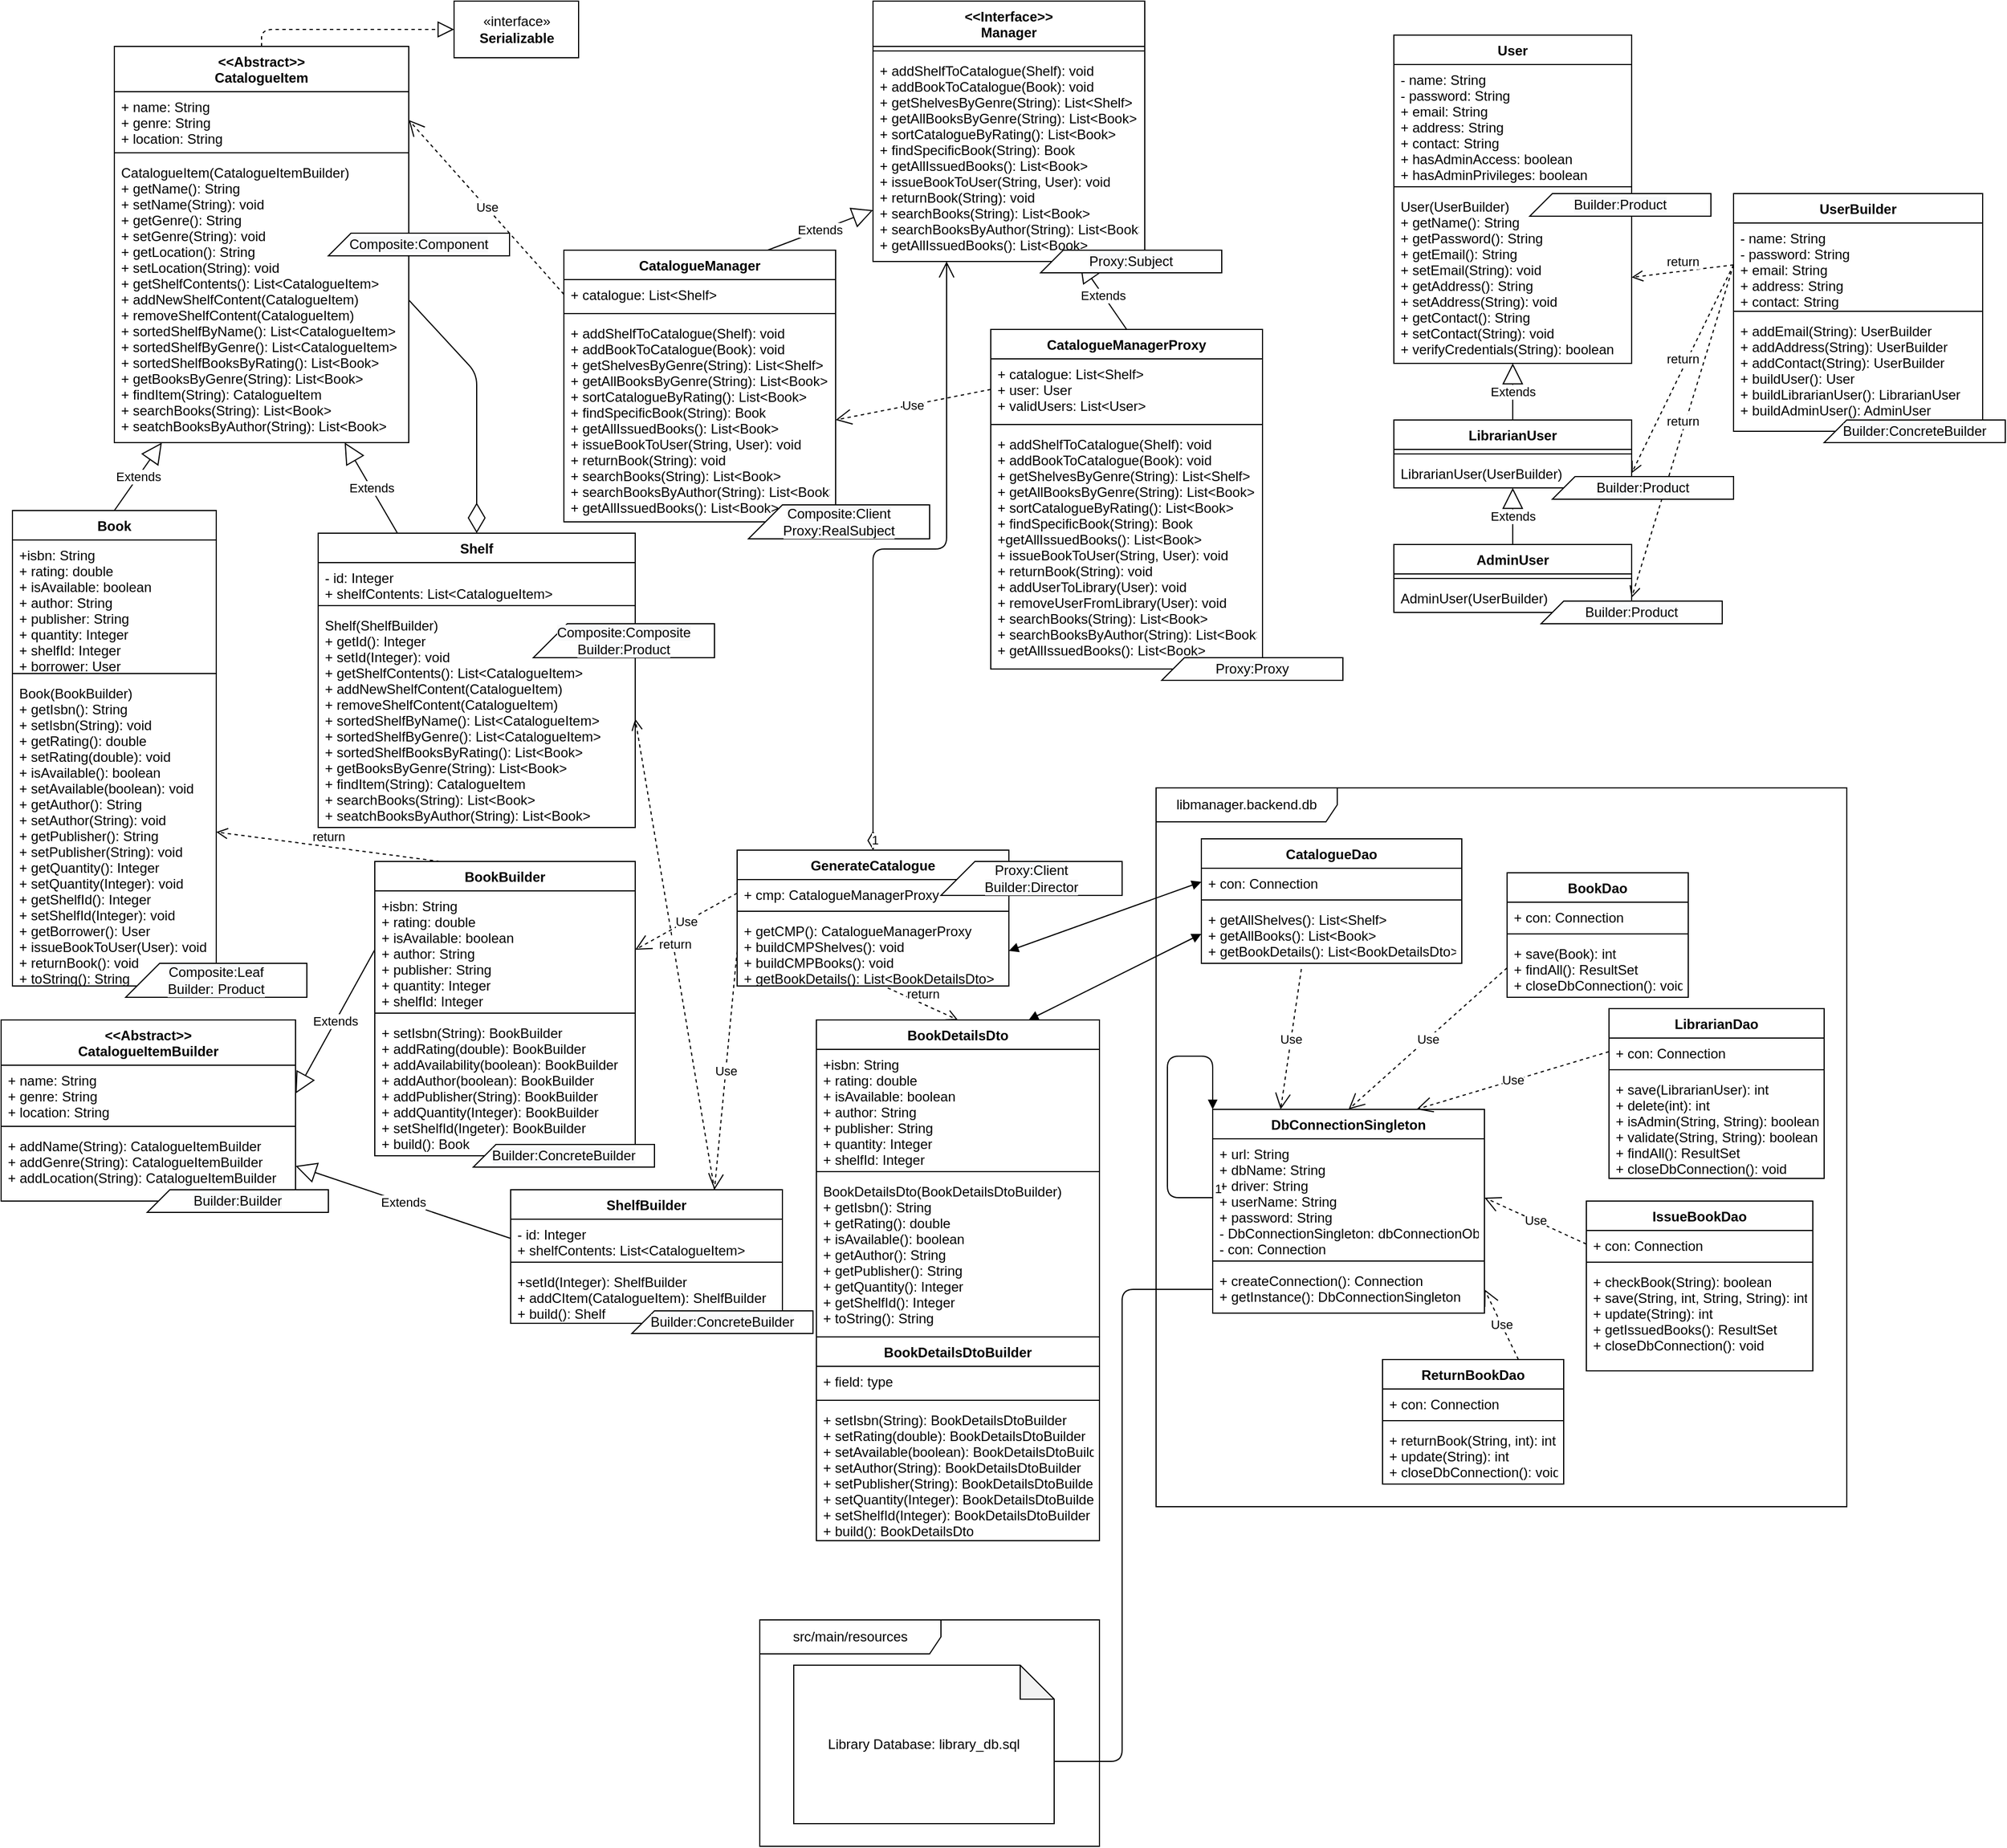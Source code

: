 <mxfile version="14.7.4" type="github" pages="5">
  <diagram id="C5RBs43oDa-KdzZeNtuy" name="Back-End Full">
    <mxGraphModel dx="1684" dy="844" grid="1" gridSize="10" guides="1" tooltips="1" connect="1" arrows="1" fold="1" page="1" pageScale="1" pageWidth="827" pageHeight="1169" math="0" shadow="0">
      <root>
        <mxCell id="WIyWlLk6GJQsqaUBKTNV-0" />
        <mxCell id="WIyWlLk6GJQsqaUBKTNV-1" parent="WIyWlLk6GJQsqaUBKTNV-0" />
        <mxCell id="HGEX2UjlHMQObLyNpJCc-45" value="libmanager.backend.db" style="shape=umlFrame;whiteSpace=wrap;html=1;width=160;height=30;" parent="WIyWlLk6GJQsqaUBKTNV-1" vertex="1">
          <mxGeometry x="1050" y="705" width="610" height="635" as="geometry" />
        </mxCell>
        <mxCell id="HGEX2UjlHMQObLyNpJCc-41" value="src/main/resources" style="shape=umlFrame;whiteSpace=wrap;html=1;width=160;height=30;" parent="WIyWlLk6GJQsqaUBKTNV-1" vertex="1">
          <mxGeometry x="700" y="1440" width="300" height="200" as="geometry" />
        </mxCell>
        <mxCell id="T-rhai91PinGiKXaUH5F-0" value="Book" style="swimlane;fontStyle=1;align=center;verticalAlign=top;childLayout=stackLayout;horizontal=1;startSize=26;horizontalStack=0;resizeParent=1;resizeParentMax=0;resizeLast=0;collapsible=1;marginBottom=0;" parent="WIyWlLk6GJQsqaUBKTNV-1" vertex="1">
          <mxGeometry x="40" y="460" width="180" height="420" as="geometry">
            <mxRectangle x="70" y="370" width="100" height="26" as="alternateBounds" />
          </mxGeometry>
        </mxCell>
        <mxCell id="T-rhai91PinGiKXaUH5F-1" value="+isbn: String&#xa;+ rating: double&#xa;+ isAvailable: boolean&#xa;+ author: String&#xa;+ publisher: String&#xa;+ quantity: Integer&#xa;+ shelfId: Integer&#xa;+ borrower: User" style="text;strokeColor=none;fillColor=none;align=left;verticalAlign=top;spacingLeft=4;spacingRight=4;overflow=hidden;rotatable=0;points=[[0,0.5],[1,0.5]];portConstraint=eastwest;" parent="T-rhai91PinGiKXaUH5F-0" vertex="1">
          <mxGeometry y="26" width="180" height="114" as="geometry" />
        </mxCell>
        <mxCell id="T-rhai91PinGiKXaUH5F-2" value="" style="line;strokeWidth=1;fillColor=none;align=left;verticalAlign=middle;spacingTop=-1;spacingLeft=3;spacingRight=3;rotatable=0;labelPosition=right;points=[];portConstraint=eastwest;" parent="T-rhai91PinGiKXaUH5F-0" vertex="1">
          <mxGeometry y="140" width="180" height="8" as="geometry" />
        </mxCell>
        <mxCell id="T-rhai91PinGiKXaUH5F-3" value="Book(BookBuilder)&#xa;+ getIsbn(): String&#xa;+ setIsbn(String): void&#xa;+ getRating(): double&#xa;+ setRating(double): void&#xa;+ isAvailable(): boolean&#xa;+ setAvailable(boolean): void&#xa;+ getAuthor(): String&#xa;+ setAuthor(String): void&#xa;+ getPublisher(): String&#xa;+ setPublisher(String): void&#xa;+ getQuantity(): Integer&#xa;+ setQuantity(Integer): void&#xa;+ getShelfId(): Integer&#xa;+ setShelfId(Integer): void&#xa;+ getBorrower(): User&#xa;+ issueBookToUser(User): void&#xa;+ returnBook(): void&#xa;+ toString(): String" style="text;strokeColor=none;fillColor=none;align=left;verticalAlign=top;spacingLeft=4;spacingRight=4;overflow=hidden;rotatable=0;points=[[0,0.5],[1,0.5]];portConstraint=eastwest;" parent="T-rhai91PinGiKXaUH5F-0" vertex="1">
          <mxGeometry y="148" width="180" height="272" as="geometry" />
        </mxCell>
        <mxCell id="T-rhai91PinGiKXaUH5F-5" value="«interface»&lt;br&gt;&lt;b&gt;Serializable&lt;/b&gt;" style="html=1;" parent="WIyWlLk6GJQsqaUBKTNV-1" vertex="1">
          <mxGeometry x="430" y="10" width="110" height="50" as="geometry" />
        </mxCell>
        <mxCell id="T-rhai91PinGiKXaUH5F-9" value="" style="endArrow=block;dashed=1;endFill=0;endSize=12;html=1;entryX=0;entryY=0.5;entryDx=0;entryDy=0;exitX=0.5;exitY=0;exitDx=0;exitDy=0;" parent="WIyWlLk6GJQsqaUBKTNV-1" source="T-rhai91PinGiKXaUH5F-45" target="T-rhai91PinGiKXaUH5F-5" edge="1">
          <mxGeometry width="160" relative="1" as="geometry">
            <mxPoint x="260" y="85" as="sourcePoint" />
            <mxPoint x="420" y="40" as="targetPoint" />
            <Array as="points">
              <mxPoint x="260" y="35" />
            </Array>
          </mxGeometry>
        </mxCell>
        <mxCell id="T-rhai91PinGiKXaUH5F-10" value="Extends" style="endArrow=block;endSize=16;endFill=0;html=1;exitX=0.5;exitY=0;exitDx=0;exitDy=0;" parent="WIyWlLk6GJQsqaUBKTNV-1" source="T-rhai91PinGiKXaUH5F-0" target="T-rhai91PinGiKXaUH5F-48" edge="1">
          <mxGeometry width="160" relative="1" as="geometry">
            <mxPoint x="240" y="310" as="sourcePoint" />
            <mxPoint x="183.097" y="340" as="targetPoint" />
          </mxGeometry>
        </mxCell>
        <mxCell id="T-rhai91PinGiKXaUH5F-11" value="Shelf" style="swimlane;fontStyle=1;align=center;verticalAlign=top;childLayout=stackLayout;horizontal=1;startSize=26;horizontalStack=0;resizeParent=1;resizeParentMax=0;resizeLast=0;collapsible=1;marginBottom=0;" parent="WIyWlLk6GJQsqaUBKTNV-1" vertex="1">
          <mxGeometry x="310" y="480" width="280" height="260" as="geometry" />
        </mxCell>
        <mxCell id="T-rhai91PinGiKXaUH5F-12" value="- id: Integer&#xa;+ shelfContents: List&lt;CatalogueItem&gt;" style="text;strokeColor=none;fillColor=none;align=left;verticalAlign=top;spacingLeft=4;spacingRight=4;overflow=hidden;rotatable=0;points=[[0,0.5],[1,0.5]];portConstraint=eastwest;" parent="T-rhai91PinGiKXaUH5F-11" vertex="1">
          <mxGeometry y="26" width="280" height="34" as="geometry" />
        </mxCell>
        <mxCell id="T-rhai91PinGiKXaUH5F-13" value="" style="line;strokeWidth=1;fillColor=none;align=left;verticalAlign=middle;spacingTop=-1;spacingLeft=3;spacingRight=3;rotatable=0;labelPosition=right;points=[];portConstraint=eastwest;" parent="T-rhai91PinGiKXaUH5F-11" vertex="1">
          <mxGeometry y="60" width="280" height="8" as="geometry" />
        </mxCell>
        <mxCell id="T-rhai91PinGiKXaUH5F-14" value="Shelf(ShelfBuilder)&#xa;+ getId(): Integer&#xa;+ setId(Integer): void&#xa;+ getShelfContents(): List&lt;CatalogueItem&gt;&#xa;+ addNewShelfContent(CatalogueItem)&#xa;+ removeShelfContent(CatalogueItem)&#xa;+ sortedShelfByName(): List&lt;CatalogueItem&gt;&#xa;+ sortedShelfByGenre(): List&lt;CatalogueItem&gt;&#xa;+ sortedShelfBooksByRating(): List&lt;Book&gt;&#xa;+ getBooksByGenre(String): List&lt;Book&gt;&#xa;+ findItem(String): CatalogueItem&#xa;+ searchBooks(String): List&lt;Book&gt;&#xa;+ seatchBooksByAuthor(String): List&lt;Book&gt;" style="text;strokeColor=none;fillColor=none;align=left;verticalAlign=top;spacingLeft=4;spacingRight=4;overflow=hidden;rotatable=0;points=[[0,0.5],[1,0.5]];portConstraint=eastwest;" parent="T-rhai91PinGiKXaUH5F-11" vertex="1">
          <mxGeometry y="68" width="280" height="192" as="geometry" />
        </mxCell>
        <mxCell id="T-rhai91PinGiKXaUH5F-15" value="Extends" style="endArrow=block;endSize=16;endFill=0;html=1;exitX=0.25;exitY=0;exitDx=0;exitDy=0;" parent="WIyWlLk6GJQsqaUBKTNV-1" source="T-rhai91PinGiKXaUH5F-11" target="T-rhai91PinGiKXaUH5F-48" edge="1">
          <mxGeometry width="160" relative="1" as="geometry">
            <mxPoint x="340" y="490" as="sourcePoint" />
            <mxPoint x="340" y="453" as="targetPoint" />
          </mxGeometry>
        </mxCell>
        <mxCell id="T-rhai91PinGiKXaUH5F-16" value="" style="endArrow=diamondThin;endFill=0;endSize=24;html=1;entryX=0.5;entryY=0;entryDx=0;entryDy=0;exitX=1;exitY=0.5;exitDx=0;exitDy=0;" parent="WIyWlLk6GJQsqaUBKTNV-1" source="T-rhai91PinGiKXaUH5F-48" target="T-rhai91PinGiKXaUH5F-11" edge="1">
          <mxGeometry width="160" relative="1" as="geometry">
            <mxPoint x="420" y="360" as="sourcePoint" />
            <mxPoint x="410" y="440" as="targetPoint" />
            <Array as="points">
              <mxPoint x="450" y="339" />
            </Array>
          </mxGeometry>
        </mxCell>
        <mxCell id="T-rhai91PinGiKXaUH5F-22" value="&lt;span style=&quot;color: rgb(0 , 0 , 0) ; font-family: &amp;#34;helvetica&amp;#34; ; font-size: 12px ; font-style: normal ; font-weight: 400 ; letter-spacing: normal ; text-align: center ; text-indent: 0px ; text-transform: none ; word-spacing: 0px ; background-color: rgb(248 , 249 , 250) ; display: inline ; float: none&quot;&gt;Composite:Composite&lt;br&gt;Builder:Product&lt;br&gt;&lt;/span&gt;" style="shape=card;whiteSpace=wrap;html=1;" parent="WIyWlLk6GJQsqaUBKTNV-1" vertex="1">
          <mxGeometry x="500" y="560" width="160" height="30" as="geometry" />
        </mxCell>
        <mxCell id="T-rhai91PinGiKXaUH5F-23" value="&lt;span style=&quot;color: rgb(0 , 0 , 0) ; font-family: &amp;#34;helvetica&amp;#34; ; font-size: 12px ; font-style: normal ; font-weight: 400 ; letter-spacing: normal ; text-align: center ; text-indent: 0px ; text-transform: none ; word-spacing: 0px ; background-color: rgb(248 , 249 , 250) ; display: inline ; float: none&quot;&gt;Composite:Leaf&lt;br&gt;Builder: Product&lt;br&gt;&lt;/span&gt;" style="shape=card;whiteSpace=wrap;html=1;" parent="WIyWlLk6GJQsqaUBKTNV-1" vertex="1">
          <mxGeometry x="140" y="860" width="160" height="30" as="geometry" />
        </mxCell>
        <mxCell id="T-rhai91PinGiKXaUH5F-25" value="BookBuilder" style="swimlane;fontStyle=1;align=center;verticalAlign=top;childLayout=stackLayout;horizontal=1;startSize=26;horizontalStack=0;resizeParent=1;resizeParentMax=0;resizeLast=0;collapsible=1;marginBottom=0;" parent="WIyWlLk6GJQsqaUBKTNV-1" vertex="1">
          <mxGeometry x="360" y="770" width="230" height="260" as="geometry">
            <mxRectangle x="70" y="370" width="100" height="26" as="alternateBounds" />
          </mxGeometry>
        </mxCell>
        <mxCell id="T-rhai91PinGiKXaUH5F-26" value="+isbn: String&#xa;+ rating: double&#xa;+ isAvailable: boolean&#xa;+ author: String&#xa;+ publisher: String&#xa;+ quantity: Integer&#xa;+ shelfId: Integer" style="text;strokeColor=none;fillColor=none;align=left;verticalAlign=top;spacingLeft=4;spacingRight=4;overflow=hidden;rotatable=0;points=[[0,0.5],[1,0.5]];portConstraint=eastwest;" parent="T-rhai91PinGiKXaUH5F-25" vertex="1">
          <mxGeometry y="26" width="230" height="104" as="geometry" />
        </mxCell>
        <mxCell id="T-rhai91PinGiKXaUH5F-27" value="" style="line;strokeWidth=1;fillColor=none;align=left;verticalAlign=middle;spacingTop=-1;spacingLeft=3;spacingRight=3;rotatable=0;labelPosition=right;points=[];portConstraint=eastwest;" parent="T-rhai91PinGiKXaUH5F-25" vertex="1">
          <mxGeometry y="130" width="230" height="8" as="geometry" />
        </mxCell>
        <mxCell id="T-rhai91PinGiKXaUH5F-28" value="+ setIsbn(String): BookBuilder&#xa;+ addRating(double): BookBuilder&#xa;+ addAvailability(boolean): BookBuilder&#xa;+ addAuthor(boolean): BookBuilder&#xa;+ addPublisher(String): BookBuilder&#xa;+ addQuantity(Integer): BookBuilder&#xa;+ setShelfId(Ingeter): BookBuilder&#xa;+ build(): Book" style="text;strokeColor=none;fillColor=none;align=left;verticalAlign=top;spacingLeft=4;spacingRight=4;overflow=hidden;rotatable=0;points=[[0,0.5],[1,0.5]];portConstraint=eastwest;" parent="T-rhai91PinGiKXaUH5F-25" vertex="1">
          <mxGeometry y="138" width="230" height="122" as="geometry" />
        </mxCell>
        <mxCell id="T-rhai91PinGiKXaUH5F-29" value="ShelfBuilder" style="swimlane;fontStyle=1;align=center;verticalAlign=top;childLayout=stackLayout;horizontal=1;startSize=26;horizontalStack=0;resizeParent=1;resizeParentMax=0;resizeLast=0;collapsible=1;marginBottom=0;" parent="WIyWlLk6GJQsqaUBKTNV-1" vertex="1">
          <mxGeometry x="480" y="1060" width="240" height="118" as="geometry">
            <mxRectangle x="70" y="370" width="100" height="26" as="alternateBounds" />
          </mxGeometry>
        </mxCell>
        <mxCell id="T-rhai91PinGiKXaUH5F-30" value="- id: Integer&#xa;+ shelfContents: List&lt;CatalogueItem&gt;" style="text;strokeColor=none;fillColor=none;align=left;verticalAlign=top;spacingLeft=4;spacingRight=4;overflow=hidden;rotatable=0;points=[[0,0.5],[1,0.5]];portConstraint=eastwest;" parent="T-rhai91PinGiKXaUH5F-29" vertex="1">
          <mxGeometry y="26" width="240" height="34" as="geometry" />
        </mxCell>
        <mxCell id="T-rhai91PinGiKXaUH5F-31" value="" style="line;strokeWidth=1;fillColor=none;align=left;verticalAlign=middle;spacingTop=-1;spacingLeft=3;spacingRight=3;rotatable=0;labelPosition=right;points=[];portConstraint=eastwest;" parent="T-rhai91PinGiKXaUH5F-29" vertex="1">
          <mxGeometry y="60" width="240" height="8" as="geometry" />
        </mxCell>
        <mxCell id="T-rhai91PinGiKXaUH5F-32" value="+setId(Integer): ShelfBuilder&#xa;+ addCItem(CatalogueItem): ShelfBuilder&#xa;+ build(): Shelf" style="text;strokeColor=none;fillColor=none;align=left;verticalAlign=top;spacingLeft=4;spacingRight=4;overflow=hidden;rotatable=0;points=[[0,0.5],[1,0.5]];portConstraint=eastwest;" parent="T-rhai91PinGiKXaUH5F-29" vertex="1">
          <mxGeometry y="68" width="240" height="50" as="geometry" />
        </mxCell>
        <mxCell id="T-rhai91PinGiKXaUH5F-33" value="Extends" style="endArrow=block;endSize=16;endFill=0;html=1;exitX=0;exitY=0.5;exitDx=0;exitDy=0;entryX=1;entryY=0.5;entryDx=0;entryDy=0;" parent="WIyWlLk6GJQsqaUBKTNV-1" source="T-rhai91PinGiKXaUH5F-26" target="T-rhai91PinGiKXaUH5F-50" edge="1">
          <mxGeometry width="160" relative="1" as="geometry">
            <mxPoint x="330" y="959" as="sourcePoint" />
            <mxPoint x="300" y="856.25" as="targetPoint" />
          </mxGeometry>
        </mxCell>
        <mxCell id="T-rhai91PinGiKXaUH5F-34" value="Extends" style="endArrow=block;endSize=16;endFill=0;html=1;exitX=0;exitY=0.5;exitDx=0;exitDy=0;entryX=1;entryY=0.5;entryDx=0;entryDy=0;" parent="WIyWlLk6GJQsqaUBKTNV-1" source="T-rhai91PinGiKXaUH5F-30" target="T-rhai91PinGiKXaUH5F-52" edge="1">
          <mxGeometry width="160" relative="1" as="geometry">
            <mxPoint x="395" y="833" as="sourcePoint" />
            <mxPoint x="300" y="930.75" as="targetPoint" />
          </mxGeometry>
        </mxCell>
        <mxCell id="T-rhai91PinGiKXaUH5F-38" value="&lt;span style=&quot;color: rgb(0 , 0 , 0) ; font-family: &amp;#34;helvetica&amp;#34; ; font-size: 12px ; font-style: normal ; font-weight: 400 ; letter-spacing: normal ; text-align: center ; text-indent: 0px ; text-transform: none ; word-spacing: 0px ; background-color: rgb(248 , 249 , 250) ; display: inline ; float: none&quot;&gt;Builder:ConcreteBuilder&lt;/span&gt;" style="shape=card;whiteSpace=wrap;html=1;" parent="WIyWlLk6GJQsqaUBKTNV-1" vertex="1">
          <mxGeometry x="447" y="1020" width="160" height="20" as="geometry" />
        </mxCell>
        <mxCell id="T-rhai91PinGiKXaUH5F-39" value="&lt;span style=&quot;color: rgb(0 , 0 , 0) ; font-family: &amp;#34;helvetica&amp;#34; ; font-size: 12px ; font-style: normal ; font-weight: 400 ; letter-spacing: normal ; text-align: center ; text-indent: 0px ; text-transform: none ; word-spacing: 0px ; background-color: rgb(248 , 249 , 250) ; display: inline ; float: none&quot;&gt;Builder:ConcreteBuilder&lt;/span&gt;" style="shape=card;whiteSpace=wrap;html=1;" parent="WIyWlLk6GJQsqaUBKTNV-1" vertex="1">
          <mxGeometry x="587" y="1167" width="160" height="20" as="geometry" />
        </mxCell>
        <mxCell id="T-rhai91PinGiKXaUH5F-45" value="&lt;&lt;Abstract&gt;&gt;&#xa;CatalogueItem" style="swimlane;fontStyle=1;align=center;verticalAlign=top;childLayout=stackLayout;horizontal=1;startSize=40;horizontalStack=0;resizeParent=1;resizeParentMax=0;resizeLast=0;collapsible=1;marginBottom=0;" parent="WIyWlLk6GJQsqaUBKTNV-1" vertex="1">
          <mxGeometry x="130" y="50" width="260" height="350" as="geometry">
            <mxRectangle x="590" y="180" width="120" height="30" as="alternateBounds" />
          </mxGeometry>
        </mxCell>
        <mxCell id="T-rhai91PinGiKXaUH5F-46" value="+ name: String&#xa;+ genre: String&#xa;+ location: String" style="text;strokeColor=none;fillColor=none;align=left;verticalAlign=top;spacingLeft=4;spacingRight=4;overflow=hidden;rotatable=0;points=[[0,0.5],[1,0.5]];portConstraint=eastwest;" parent="T-rhai91PinGiKXaUH5F-45" vertex="1">
          <mxGeometry y="40" width="260" height="50" as="geometry" />
        </mxCell>
        <mxCell id="T-rhai91PinGiKXaUH5F-47" value="" style="line;strokeWidth=1;fillColor=none;align=left;verticalAlign=middle;spacingTop=-1;spacingLeft=3;spacingRight=3;rotatable=0;labelPosition=right;points=[];portConstraint=eastwest;" parent="T-rhai91PinGiKXaUH5F-45" vertex="1">
          <mxGeometry y="90" width="260" height="8" as="geometry" />
        </mxCell>
        <mxCell id="T-rhai91PinGiKXaUH5F-48" value="CatalogueItem(CatalogueItemBuilder)&#xa;+ getName(): String&#xa;+ setName(String): void&#xa;+ getGenre(): String&#xa;+ setGenre(String): void&#xa;+ getLocation(): String&#xa;+ setLocation(String): void&#xa;+ getShelfContents(): List&lt;CatalogueItem&gt;&#xa;+ addNewShelfContent(CatalogueItem)&#xa;+ removeShelfContent(CatalogueItem)&#xa;+ sortedShelfByName(): List&lt;CatalogueItem&gt;&#xa;+ sortedShelfByGenre(): List&lt;CatalogueItem&gt;&#xa;+ sortedShelfBooksByRating(): List&lt;Book&gt;&#xa;+ getBooksByGenre(String): List&lt;Book&gt;&#xa;+ findItem(String): CatalogueItem&#xa;+ searchBooks(String): List&lt;Book&gt;&#xa;+ seatchBooksByAuthor(String): List&lt;Book&gt;" style="text;strokeColor=none;fillColor=none;align=left;verticalAlign=top;spacingLeft=4;spacingRight=4;overflow=hidden;rotatable=0;points=[[0,0.5],[1,0.5]];portConstraint=eastwest;" parent="T-rhai91PinGiKXaUH5F-45" vertex="1">
          <mxGeometry y="98" width="260" height="252" as="geometry" />
        </mxCell>
        <mxCell id="T-rhai91PinGiKXaUH5F-21" value="&lt;span style=&quot;color: rgb(0, 0, 0); font-family: helvetica; font-size: 12px; font-style: normal; font-weight: 400; letter-spacing: normal; text-align: center; text-indent: 0px; text-transform: none; word-spacing: 0px; background-color: rgb(248, 249, 250); display: inline; float: none;&quot;&gt;Composite:Component&lt;/span&gt;" style="shape=card;whiteSpace=wrap;html=1;" parent="WIyWlLk6GJQsqaUBKTNV-1" vertex="1">
          <mxGeometry x="319" y="215" width="160" height="20" as="geometry" />
        </mxCell>
        <mxCell id="T-rhai91PinGiKXaUH5F-49" value="&lt;&lt;Abstract&gt;&gt;&#xa;CatalogueItemBuilder" style="swimlane;fontStyle=1;align=center;verticalAlign=top;childLayout=stackLayout;horizontal=1;startSize=40;horizontalStack=0;resizeParent=1;resizeParentMax=0;resizeLast=0;collapsible=1;marginBottom=0;" parent="WIyWlLk6GJQsqaUBKTNV-1" vertex="1">
          <mxGeometry x="30" y="910" width="260" height="160" as="geometry" />
        </mxCell>
        <mxCell id="T-rhai91PinGiKXaUH5F-50" value="+ name: String&#xa;+ genre: String&#xa;+ location: String&#xa;" style="text;strokeColor=none;fillColor=none;align=left;verticalAlign=top;spacingLeft=4;spacingRight=4;overflow=hidden;rotatable=0;points=[[0,0.5],[1,0.5]];portConstraint=eastwest;" parent="T-rhai91PinGiKXaUH5F-49" vertex="1">
          <mxGeometry y="40" width="260" height="50" as="geometry" />
        </mxCell>
        <mxCell id="T-rhai91PinGiKXaUH5F-51" value="" style="line;strokeWidth=1;fillColor=none;align=left;verticalAlign=middle;spacingTop=-1;spacingLeft=3;spacingRight=3;rotatable=0;labelPosition=right;points=[];portConstraint=eastwest;" parent="T-rhai91PinGiKXaUH5F-49" vertex="1">
          <mxGeometry y="90" width="260" height="8" as="geometry" />
        </mxCell>
        <mxCell id="T-rhai91PinGiKXaUH5F-52" value="+ addName(String): CatalogueItemBuilder&#xa;+ addGenre(String): CatalogueItemBuilder&#xa;+ addLocation(String): CatalogueItemBuilder" style="text;strokeColor=none;fillColor=none;align=left;verticalAlign=top;spacingLeft=4;spacingRight=4;overflow=hidden;rotatable=0;points=[[0,0.5],[1,0.5]];portConstraint=eastwest;" parent="T-rhai91PinGiKXaUH5F-49" vertex="1">
          <mxGeometry y="98" width="260" height="62" as="geometry" />
        </mxCell>
        <mxCell id="T-rhai91PinGiKXaUH5F-37" value="&lt;span style=&quot;color: rgb(0 , 0 , 0) ; font-family: &amp;#34;helvetica&amp;#34; ; font-size: 12px ; font-style: normal ; font-weight: 400 ; letter-spacing: normal ; text-align: center ; text-indent: 0px ; text-transform: none ; word-spacing: 0px ; background-color: rgb(248 , 249 , 250) ; display: inline ; float: none&quot;&gt;Builder:Builder&lt;/span&gt;" style="shape=card;whiteSpace=wrap;html=1;" parent="WIyWlLk6GJQsqaUBKTNV-1" vertex="1">
          <mxGeometry x="159" y="1060" width="160" height="20" as="geometry" />
        </mxCell>
        <mxCell id="T-rhai91PinGiKXaUH5F-53" value="&lt;&lt;Interface&gt;&gt;&#xa;Manager" style="swimlane;fontStyle=1;align=center;verticalAlign=top;childLayout=stackLayout;horizontal=1;startSize=40;horizontalStack=0;resizeParent=1;resizeParentMax=0;resizeLast=0;collapsible=1;marginBottom=0;" parent="WIyWlLk6GJQsqaUBKTNV-1" vertex="1">
          <mxGeometry x="800" y="10" width="240" height="230" as="geometry" />
        </mxCell>
        <mxCell id="T-rhai91PinGiKXaUH5F-55" value="" style="line;strokeWidth=1;fillColor=none;align=left;verticalAlign=middle;spacingTop=-1;spacingLeft=3;spacingRight=3;rotatable=0;labelPosition=right;points=[];portConstraint=eastwest;" parent="T-rhai91PinGiKXaUH5F-53" vertex="1">
          <mxGeometry y="40" width="240" height="8" as="geometry" />
        </mxCell>
        <mxCell id="T-rhai91PinGiKXaUH5F-56" value="+ addShelfToCatalogue(Shelf): void&#xa;+ addBookToCatalogue(Book): void&#xa;+ getShelvesByGenre(String): List&lt;Shelf&gt;&#xa;+ getAllBooksByGenre(String): List&lt;Book&gt;&#xa;+ sortCatalogueByRating(): List&lt;Book&gt;&#xa;+ findSpecificBook(String): Book&#xa;+ getAllIssuedBooks(): List&lt;Book&gt;&#xa;+ issueBookToUser(String, User): void&#xa;+ returnBook(String): void&#xa;+ searchBooks(String): List&lt;Book&gt;&#xa;+ searchBooksByAuthor(String): List&lt;Book&gt;&#xa;+ getAllIssuedBooks(): List&lt;Book&gt;" style="text;strokeColor=none;fillColor=none;align=left;verticalAlign=top;spacingLeft=4;spacingRight=4;overflow=hidden;rotatable=0;points=[[0,0.5],[1,0.5]];portConstraint=eastwest;" parent="T-rhai91PinGiKXaUH5F-53" vertex="1">
          <mxGeometry y="48" width="240" height="182" as="geometry" />
        </mxCell>
        <mxCell id="T-rhai91PinGiKXaUH5F-60" value="CatalogueManager" style="swimlane;fontStyle=1;align=center;verticalAlign=top;childLayout=stackLayout;horizontal=1;startSize=26;horizontalStack=0;resizeParent=1;resizeParentMax=0;resizeLast=0;collapsible=1;marginBottom=0;" parent="WIyWlLk6GJQsqaUBKTNV-1" vertex="1">
          <mxGeometry x="527" y="230" width="240" height="240" as="geometry" />
        </mxCell>
        <mxCell id="T-rhai91PinGiKXaUH5F-61" value="+ catalogue: List&lt;Shelf&gt;" style="text;strokeColor=none;fillColor=none;align=left;verticalAlign=top;spacingLeft=4;spacingRight=4;overflow=hidden;rotatable=0;points=[[0,0.5],[1,0.5]];portConstraint=eastwest;" parent="T-rhai91PinGiKXaUH5F-60" vertex="1">
          <mxGeometry y="26" width="240" height="26" as="geometry" />
        </mxCell>
        <mxCell id="T-rhai91PinGiKXaUH5F-62" value="" style="line;strokeWidth=1;fillColor=none;align=left;verticalAlign=middle;spacingTop=-1;spacingLeft=3;spacingRight=3;rotatable=0;labelPosition=right;points=[];portConstraint=eastwest;" parent="T-rhai91PinGiKXaUH5F-60" vertex="1">
          <mxGeometry y="52" width="240" height="8" as="geometry" />
        </mxCell>
        <mxCell id="T-rhai91PinGiKXaUH5F-63" value="+ addShelfToCatalogue(Shelf): void&#xa;+ addBookToCatalogue(Book): void&#xa;+ getShelvesByGenre(String): List&lt;Shelf&gt;&#xa;+ getAllBooksByGenre(String): List&lt;Book&gt;&#xa;+ sortCatalogueByRating(): List&lt;Book&gt;&#xa;+ findSpecificBook(String): Book&#xa;+ getAllIssuedBooks(): List&lt;Book&gt;&#xa;+ issueBookToUser(String, User): void&#xa;+ returnBook(String): void&#xa;+ searchBooks(String): List&lt;Book&gt;&#xa;+ searchBooksByAuthor(String): List&lt;Book&gt;&#xa;+ getAllIssuedBooks(): List&lt;Book&gt;" style="text;strokeColor=none;fillColor=none;align=left;verticalAlign=top;spacingLeft=4;spacingRight=4;overflow=hidden;rotatable=0;points=[[0,0.5],[1,0.5]];portConstraint=eastwest;" parent="T-rhai91PinGiKXaUH5F-60" vertex="1">
          <mxGeometry y="60" width="240" height="180" as="geometry" />
        </mxCell>
        <mxCell id="T-rhai91PinGiKXaUH5F-64" value="CatalogueManagerProxy" style="swimlane;fontStyle=1;align=center;verticalAlign=top;childLayout=stackLayout;horizontal=1;startSize=26;horizontalStack=0;resizeParent=1;resizeParentMax=0;resizeLast=0;collapsible=1;marginBottom=0;" parent="WIyWlLk6GJQsqaUBKTNV-1" vertex="1">
          <mxGeometry x="904" y="300" width="240" height="300" as="geometry" />
        </mxCell>
        <mxCell id="T-rhai91PinGiKXaUH5F-65" value="+ catalogue: List&lt;Shelf&gt;&#xa;+ user: User&#xa;+ validUsers: List&lt;User&gt;" style="text;strokeColor=none;fillColor=none;align=left;verticalAlign=top;spacingLeft=4;spacingRight=4;overflow=hidden;rotatable=0;points=[[0,0.5],[1,0.5]];portConstraint=eastwest;" parent="T-rhai91PinGiKXaUH5F-64" vertex="1">
          <mxGeometry y="26" width="240" height="54" as="geometry" />
        </mxCell>
        <mxCell id="T-rhai91PinGiKXaUH5F-66" value="" style="line;strokeWidth=1;fillColor=none;align=left;verticalAlign=middle;spacingTop=-1;spacingLeft=3;spacingRight=3;rotatable=0;labelPosition=right;points=[];portConstraint=eastwest;" parent="T-rhai91PinGiKXaUH5F-64" vertex="1">
          <mxGeometry y="80" width="240" height="8" as="geometry" />
        </mxCell>
        <mxCell id="T-rhai91PinGiKXaUH5F-67" value="+ addShelfToCatalogue(Shelf): void&#xa;+ addBookToCatalogue(Book): void&#xa;+ getShelvesByGenre(String): List&lt;Shelf&gt;&#xa;+ getAllBooksByGenre(String): List&lt;Book&gt;&#xa;+ sortCatalogueByRating(): List&lt;Book&gt;&#xa;+ findSpecificBook(String): Book&#xa;+getAllIssuedBooks(): List&lt;Book&gt;&#xa;+ issueBookToUser(String, User): void&#xa;+ returnBook(String): void&#xa;+ addUserToLibrary(User): void&#xa;+ removeUserFromLibrary(User): void&#xa;+ searchBooks(String): List&lt;Book&gt;&#xa;+ searchBooksByAuthor(String): List&lt;Book&gt;&#xa;+ getAllIssuedBooks(): List&lt;Book&gt;" style="text;strokeColor=none;fillColor=none;align=left;verticalAlign=top;spacingLeft=4;spacingRight=4;overflow=hidden;rotatable=0;points=[[0,0.5],[1,0.5]];portConstraint=eastwest;" parent="T-rhai91PinGiKXaUH5F-64" vertex="1">
          <mxGeometry y="88" width="240" height="212" as="geometry" />
        </mxCell>
        <mxCell id="T-rhai91PinGiKXaUH5F-70" value="Extends" style="endArrow=block;endSize=16;endFill=0;html=1;exitX=0.75;exitY=0;exitDx=0;exitDy=0;" parent="WIyWlLk6GJQsqaUBKTNV-1" source="T-rhai91PinGiKXaUH5F-60" target="T-rhai91PinGiKXaUH5F-56" edge="1">
          <mxGeometry width="160" relative="1" as="geometry">
            <mxPoint x="820" y="300.0" as="sourcePoint" />
            <mxPoint x="840" y="340" as="targetPoint" />
          </mxGeometry>
        </mxCell>
        <mxCell id="T-rhai91PinGiKXaUH5F-71" value="Extends" style="endArrow=block;endSize=16;endFill=0;html=1;exitX=0.5;exitY=0;exitDx=0;exitDy=0;" parent="WIyWlLk6GJQsqaUBKTNV-1" source="T-rhai91PinGiKXaUH5F-64" target="T-rhai91PinGiKXaUH5F-56" edge="1">
          <mxGeometry width="160" relative="1" as="geometry">
            <mxPoint x="810" y="380" as="sourcePoint" />
            <mxPoint x="970" y="380" as="targetPoint" />
          </mxGeometry>
        </mxCell>
        <mxCell id="T-rhai91PinGiKXaUH5F-73" value="&lt;span style=&quot;color: rgb(0 , 0 , 0) ; font-family: &amp;#34;helvetica&amp;#34; ; font-size: 12px ; font-style: normal ; font-weight: 400 ; letter-spacing: normal ; text-align: center ; text-indent: 0px ; text-transform: none ; word-spacing: 0px ; background-color: rgb(248 , 249 , 250) ; display: inline ; float: none&quot;&gt;Composite:Client&lt;br&gt;Proxy:RealSubject&lt;br&gt;&lt;/span&gt;" style="shape=card;whiteSpace=wrap;html=1;" parent="WIyWlLk6GJQsqaUBKTNV-1" vertex="1">
          <mxGeometry x="690" y="455" width="160" height="30" as="geometry" />
        </mxCell>
        <mxCell id="T-rhai91PinGiKXaUH5F-79" value="&lt;span style=&quot;color: rgb(0 , 0 , 0) ; font-family: &amp;#34;helvetica&amp;#34; ; font-size: 12px ; font-style: normal ; font-weight: 400 ; letter-spacing: normal ; text-align: center ; text-indent: 0px ; text-transform: none ; word-spacing: 0px ; background-color: rgb(248 , 249 , 250) ; display: inline ; float: none&quot;&gt;Proxy:Subject&lt;/span&gt;" style="shape=card;whiteSpace=wrap;html=1;" parent="WIyWlLk6GJQsqaUBKTNV-1" vertex="1">
          <mxGeometry x="948" y="230" width="160" height="20" as="geometry" />
        </mxCell>
        <mxCell id="T-rhai91PinGiKXaUH5F-80" value="&lt;span style=&quot;color: rgb(0 , 0 , 0) ; font-family: &amp;#34;helvetica&amp;#34; ; font-size: 12px ; font-style: normal ; font-weight: 400 ; letter-spacing: normal ; text-align: center ; text-indent: 0px ; text-transform: none ; word-spacing: 0px ; background-color: rgb(248 , 249 , 250) ; display: inline ; float: none&quot;&gt;Proxy:Proxy&lt;/span&gt;" style="shape=card;whiteSpace=wrap;html=1;" parent="WIyWlLk6GJQsqaUBKTNV-1" vertex="1">
          <mxGeometry x="1055" y="590" width="160" height="20" as="geometry" />
        </mxCell>
        <mxCell id="T-rhai91PinGiKXaUH5F-81" value="Use" style="endArrow=open;endSize=12;dashed=1;html=1;exitX=0;exitY=0.5;exitDx=0;exitDy=0;entryX=1;entryY=0.5;entryDx=0;entryDy=0;" parent="WIyWlLk6GJQsqaUBKTNV-1" source="T-rhai91PinGiKXaUH5F-65" target="T-rhai91PinGiKXaUH5F-63" edge="1">
          <mxGeometry width="160" relative="1" as="geometry">
            <mxPoint x="880" y="280" as="sourcePoint" />
            <mxPoint x="880" y="339" as="targetPoint" />
          </mxGeometry>
        </mxCell>
        <mxCell id="T-rhai91PinGiKXaUH5F-83" value="Use" style="endArrow=open;endSize=12;dashed=1;html=1;entryX=1;entryY=0.5;entryDx=0;entryDy=0;exitX=0;exitY=0.5;exitDx=0;exitDy=0;" parent="WIyWlLk6GJQsqaUBKTNV-1" source="T-rhai91PinGiKXaUH5F-61" target="T-rhai91PinGiKXaUH5F-46" edge="1">
          <mxGeometry width="160" relative="1" as="geometry">
            <mxPoint x="590" y="300" as="sourcePoint" />
            <mxPoint x="630" y="350" as="targetPoint" />
          </mxGeometry>
        </mxCell>
        <mxCell id="T-rhai91PinGiKXaUH5F-84" value="return" style="html=1;verticalAlign=bottom;endArrow=open;dashed=1;endSize=8;entryX=1;entryY=0.5;entryDx=0;entryDy=0;exitX=0.25;exitY=0;exitDx=0;exitDy=0;" parent="WIyWlLk6GJQsqaUBKTNV-1" source="T-rhai91PinGiKXaUH5F-25" target="T-rhai91PinGiKXaUH5F-3" edge="1">
          <mxGeometry relative="1" as="geometry">
            <mxPoint x="590" y="810" as="sourcePoint" />
            <mxPoint x="510" y="810" as="targetPoint" />
          </mxGeometry>
        </mxCell>
        <mxCell id="T-rhai91PinGiKXaUH5F-85" value="return" style="html=1;verticalAlign=bottom;endArrow=open;dashed=1;endSize=8;exitX=0.75;exitY=0;exitDx=0;exitDy=0;entryX=1;entryY=0.5;entryDx=0;entryDy=0;" parent="WIyWlLk6GJQsqaUBKTNV-1" source="T-rhai91PinGiKXaUH5F-29" target="T-rhai91PinGiKXaUH5F-14" edge="1">
          <mxGeometry relative="1" as="geometry">
            <mxPoint x="580" y="810" as="sourcePoint" />
            <mxPoint x="500" y="810" as="targetPoint" />
          </mxGeometry>
        </mxCell>
        <mxCell id="T-rhai91PinGiKXaUH5F-86" value="User" style="swimlane;fontStyle=1;align=center;verticalAlign=top;childLayout=stackLayout;horizontal=1;startSize=26;horizontalStack=0;resizeParent=1;resizeParentMax=0;resizeLast=0;collapsible=1;marginBottom=0;" parent="WIyWlLk6GJQsqaUBKTNV-1" vertex="1">
          <mxGeometry x="1260" y="40" width="210" height="290" as="geometry" />
        </mxCell>
        <mxCell id="T-rhai91PinGiKXaUH5F-87" value="- name: String&#xa;- password: String&#xa;+ email: String&#xa;+ address: String&#xa;+ contact: String&#xa;+ hasAdminAccess: boolean&#xa;+ hasAdminPrivileges: boolean" style="text;strokeColor=none;fillColor=none;align=left;verticalAlign=top;spacingLeft=4;spacingRight=4;overflow=hidden;rotatable=0;points=[[0,0.5],[1,0.5]];portConstraint=eastwest;" parent="T-rhai91PinGiKXaUH5F-86" vertex="1">
          <mxGeometry y="26" width="210" height="104" as="geometry" />
        </mxCell>
        <mxCell id="T-rhai91PinGiKXaUH5F-88" value="" style="line;strokeWidth=1;fillColor=none;align=left;verticalAlign=middle;spacingTop=-1;spacingLeft=3;spacingRight=3;rotatable=0;labelPosition=right;points=[];portConstraint=eastwest;" parent="T-rhai91PinGiKXaUH5F-86" vertex="1">
          <mxGeometry y="130" width="210" height="8" as="geometry" />
        </mxCell>
        <mxCell id="T-rhai91PinGiKXaUH5F-89" value="User(UserBuilder)&#xa;+ getName(): String&#xa;+ getPassword(): String&#xa;+ getEmail(): String&#xa;+ setEmail(String): void&#xa;+ getAddress(): String&#xa;+ setAddress(String): void&#xa;+ getContact(): String&#xa;+ setContact(String): void&#xa;+ verifyCredentials(String): boolean" style="text;strokeColor=none;fillColor=none;align=left;verticalAlign=top;spacingLeft=4;spacingRight=4;overflow=hidden;rotatable=0;points=[[0,0.5],[1,0.5]];portConstraint=eastwest;" parent="T-rhai91PinGiKXaUH5F-86" vertex="1">
          <mxGeometry y="138" width="210" height="152" as="geometry" />
        </mxCell>
        <mxCell id="T-rhai91PinGiKXaUH5F-90" value="LibrarianUser" style="swimlane;fontStyle=1;align=center;verticalAlign=top;childLayout=stackLayout;horizontal=1;startSize=26;horizontalStack=0;resizeParent=1;resizeParentMax=0;resizeLast=0;collapsible=1;marginBottom=0;" parent="WIyWlLk6GJQsqaUBKTNV-1" vertex="1">
          <mxGeometry x="1260" y="380" width="210" height="60" as="geometry" />
        </mxCell>
        <mxCell id="T-rhai91PinGiKXaUH5F-92" value="" style="line;strokeWidth=1;fillColor=none;align=left;verticalAlign=middle;spacingTop=-1;spacingLeft=3;spacingRight=3;rotatable=0;labelPosition=right;points=[];portConstraint=eastwest;" parent="T-rhai91PinGiKXaUH5F-90" vertex="1">
          <mxGeometry y="26" width="210" height="8" as="geometry" />
        </mxCell>
        <mxCell id="T-rhai91PinGiKXaUH5F-93" value="LibrarianUser(UserBuilder)" style="text;strokeColor=none;fillColor=none;align=left;verticalAlign=top;spacingLeft=4;spacingRight=4;overflow=hidden;rotatable=0;points=[[0,0.5],[1,0.5]];portConstraint=eastwest;" parent="T-rhai91PinGiKXaUH5F-90" vertex="1">
          <mxGeometry y="34" width="210" height="26" as="geometry" />
        </mxCell>
        <mxCell id="T-rhai91PinGiKXaUH5F-94" value="AdminUser" style="swimlane;fontStyle=1;align=center;verticalAlign=top;childLayout=stackLayout;horizontal=1;startSize=26;horizontalStack=0;resizeParent=1;resizeParentMax=0;resizeLast=0;collapsible=1;marginBottom=0;" parent="WIyWlLk6GJQsqaUBKTNV-1" vertex="1">
          <mxGeometry x="1260" y="490" width="210" height="60" as="geometry" />
        </mxCell>
        <mxCell id="T-rhai91PinGiKXaUH5F-95" value="" style="line;strokeWidth=1;fillColor=none;align=left;verticalAlign=middle;spacingTop=-1;spacingLeft=3;spacingRight=3;rotatable=0;labelPosition=right;points=[];portConstraint=eastwest;" parent="T-rhai91PinGiKXaUH5F-94" vertex="1">
          <mxGeometry y="26" width="210" height="8" as="geometry" />
        </mxCell>
        <mxCell id="T-rhai91PinGiKXaUH5F-96" value="AdminUser(UserBuilder)" style="text;strokeColor=none;fillColor=none;align=left;verticalAlign=top;spacingLeft=4;spacingRight=4;overflow=hidden;rotatable=0;points=[[0,0.5],[1,0.5]];portConstraint=eastwest;" parent="T-rhai91PinGiKXaUH5F-94" vertex="1">
          <mxGeometry y="34" width="210" height="26" as="geometry" />
        </mxCell>
        <mxCell id="T-rhai91PinGiKXaUH5F-97" value="Extends" style="endArrow=block;endSize=16;endFill=0;html=1;exitX=0.5;exitY=0;exitDx=0;exitDy=0;" parent="WIyWlLk6GJQsqaUBKTNV-1" source="T-rhai91PinGiKXaUH5F-90" target="T-rhai91PinGiKXaUH5F-89" edge="1">
          <mxGeometry width="160" relative="1" as="geometry">
            <mxPoint x="1313" y="300" as="sourcePoint" />
            <mxPoint x="1473" y="300" as="targetPoint" />
          </mxGeometry>
        </mxCell>
        <mxCell id="T-rhai91PinGiKXaUH5F-98" value="Extends" style="endArrow=block;endSize=16;endFill=0;html=1;exitX=0.5;exitY=0;exitDx=0;exitDy=0;" parent="WIyWlLk6GJQsqaUBKTNV-1" source="T-rhai91PinGiKXaUH5F-94" target="T-rhai91PinGiKXaUH5F-93" edge="1">
          <mxGeometry width="160" relative="1" as="geometry">
            <mxPoint x="1220" y="380" as="sourcePoint" />
            <mxPoint x="1500" y="460" as="targetPoint" />
          </mxGeometry>
        </mxCell>
        <mxCell id="T-rhai91PinGiKXaUH5F-99" value="UserBuilder" style="swimlane;fontStyle=1;align=center;verticalAlign=top;childLayout=stackLayout;horizontal=1;startSize=26;horizontalStack=0;resizeParent=1;resizeParentMax=0;resizeLast=0;collapsible=1;marginBottom=0;" parent="WIyWlLk6GJQsqaUBKTNV-1" vertex="1">
          <mxGeometry x="1560" y="180" width="220" height="210" as="geometry" />
        </mxCell>
        <mxCell id="T-rhai91PinGiKXaUH5F-100" value="- name: String&#xa;- password: String&#xa;+ email: String&#xa;+ address: String&#xa;+ contact: String" style="text;strokeColor=none;fillColor=none;align=left;verticalAlign=top;spacingLeft=4;spacingRight=4;overflow=hidden;rotatable=0;points=[[0,0.5],[1,0.5]];portConstraint=eastwest;" parent="T-rhai91PinGiKXaUH5F-99" vertex="1">
          <mxGeometry y="26" width="220" height="74" as="geometry" />
        </mxCell>
        <mxCell id="T-rhai91PinGiKXaUH5F-101" value="" style="line;strokeWidth=1;fillColor=none;align=left;verticalAlign=middle;spacingTop=-1;spacingLeft=3;spacingRight=3;rotatable=0;labelPosition=right;points=[];portConstraint=eastwest;" parent="T-rhai91PinGiKXaUH5F-99" vertex="1">
          <mxGeometry y="100" width="220" height="8" as="geometry" />
        </mxCell>
        <mxCell id="T-rhai91PinGiKXaUH5F-102" value="+ addEmail(String): UserBuilder&#xa;+ addAddress(String): UserBuilder&#xa;+ addContact(String): UserBuilder&#xa;+ buildUser(): User&#xa;+ buildLibrarianUser(): LibrarianUser&#xa;+ buildAdminUser(): AdminUser" style="text;strokeColor=none;fillColor=none;align=left;verticalAlign=top;spacingLeft=4;spacingRight=4;overflow=hidden;rotatable=0;points=[[0,0.5],[1,0.5]];portConstraint=eastwest;" parent="T-rhai91PinGiKXaUH5F-99" vertex="1">
          <mxGeometry y="108" width="220" height="102" as="geometry" />
        </mxCell>
        <mxCell id="T-rhai91PinGiKXaUH5F-103" value="return" style="html=1;verticalAlign=bottom;endArrow=open;dashed=1;endSize=8;exitX=0;exitY=0.5;exitDx=0;exitDy=0;entryX=1;entryY=0.5;entryDx=0;entryDy=0;" parent="WIyWlLk6GJQsqaUBKTNV-1" source="T-rhai91PinGiKXaUH5F-100" target="T-rhai91PinGiKXaUH5F-89" edge="1">
          <mxGeometry relative="1" as="geometry">
            <mxPoint x="1230" y="270" as="sourcePoint" />
            <mxPoint x="1150" y="270" as="targetPoint" />
          </mxGeometry>
        </mxCell>
        <mxCell id="T-rhai91PinGiKXaUH5F-104" value="&lt;span style=&quot;color: rgb(0 , 0 , 0) ; font-family: &amp;#34;helvetica&amp;#34; ; font-size: 12px ; font-style: normal ; font-weight: 400 ; letter-spacing: normal ; text-align: center ; text-indent: 0px ; text-transform: none ; word-spacing: 0px ; background-color: rgb(248 , 249 , 250) ; display: inline ; float: none&quot;&gt;Builder:Product&lt;/span&gt;" style="shape=card;whiteSpace=wrap;html=1;" parent="WIyWlLk6GJQsqaUBKTNV-1" vertex="1">
          <mxGeometry x="1380" y="180" width="160" height="20" as="geometry" />
        </mxCell>
        <mxCell id="T-rhai91PinGiKXaUH5F-105" value="&lt;span style=&quot;color: rgb(0 , 0 , 0) ; font-family: &amp;#34;helvetica&amp;#34; ; font-size: 12px ; font-style: normal ; font-weight: 400 ; letter-spacing: normal ; text-align: center ; text-indent: 0px ; text-transform: none ; word-spacing: 0px ; background-color: rgb(248 , 249 , 250) ; display: inline ; float: none&quot;&gt;Builder:ConcreteBuilder&lt;/span&gt;" style="shape=card;whiteSpace=wrap;html=1;" parent="WIyWlLk6GJQsqaUBKTNV-1" vertex="1">
          <mxGeometry x="1640" y="380" width="160" height="20" as="geometry" />
        </mxCell>
        <mxCell id="T-rhai91PinGiKXaUH5F-107" value="&lt;span style=&quot;color: rgb(0 , 0 , 0) ; font-family: &amp;#34;helvetica&amp;#34; ; font-size: 12px ; font-style: normal ; font-weight: 400 ; letter-spacing: normal ; text-align: center ; text-indent: 0px ; text-transform: none ; word-spacing: 0px ; background-color: rgb(248 , 249 , 250) ; display: inline ; float: none&quot;&gt;Builder:Product&lt;/span&gt;" style="shape=card;whiteSpace=wrap;html=1;" parent="WIyWlLk6GJQsqaUBKTNV-1" vertex="1">
          <mxGeometry x="1390" y="540" width="160" height="20" as="geometry" />
        </mxCell>
        <mxCell id="T-rhai91PinGiKXaUH5F-108" value="return" style="html=1;verticalAlign=bottom;endArrow=open;dashed=1;endSize=8;exitX=0;exitY=0.5;exitDx=0;exitDy=0;entryX=1;entryY=0.5;entryDx=0;entryDy=0;" parent="WIyWlLk6GJQsqaUBKTNV-1" source="T-rhai91PinGiKXaUH5F-100" target="T-rhai91PinGiKXaUH5F-93" edge="1">
          <mxGeometry relative="1" as="geometry">
            <mxPoint x="1570" y="253" as="sourcePoint" />
            <mxPoint x="1480" y="254" as="targetPoint" />
          </mxGeometry>
        </mxCell>
        <mxCell id="T-rhai91PinGiKXaUH5F-109" value="return" style="html=1;verticalAlign=bottom;endArrow=open;dashed=1;endSize=8;exitX=0;exitY=0.5;exitDx=0;exitDy=0;entryX=1;entryY=0.5;entryDx=0;entryDy=0;" parent="WIyWlLk6GJQsqaUBKTNV-1" source="T-rhai91PinGiKXaUH5F-100" target="T-rhai91PinGiKXaUH5F-96" edge="1">
          <mxGeometry relative="1" as="geometry">
            <mxPoint x="1580" y="263" as="sourcePoint" />
            <mxPoint x="1490" y="264" as="targetPoint" />
          </mxGeometry>
        </mxCell>
        <mxCell id="T-rhai91PinGiKXaUH5F-106" value="&lt;span style=&quot;color: rgb(0 , 0 , 0) ; font-family: &amp;#34;helvetica&amp;#34; ; font-size: 12px ; font-style: normal ; font-weight: 400 ; letter-spacing: normal ; text-align: center ; text-indent: 0px ; text-transform: none ; word-spacing: 0px ; background-color: rgb(248 , 249 , 250) ; display: inline ; float: none&quot;&gt;Builder:Product&lt;/span&gt;" style="shape=card;whiteSpace=wrap;html=1;" parent="WIyWlLk6GJQsqaUBKTNV-1" vertex="1">
          <mxGeometry x="1400" y="430" width="160" height="20" as="geometry" />
        </mxCell>
        <mxCell id="HGEX2UjlHMQObLyNpJCc-0" value="GenerateCatalogue" style="swimlane;fontStyle=1;align=center;verticalAlign=top;childLayout=stackLayout;horizontal=1;startSize=26;horizontalStack=0;resizeParent=1;resizeParentMax=0;resizeLast=0;collapsible=1;marginBottom=0;" parent="WIyWlLk6GJQsqaUBKTNV-1" vertex="1">
          <mxGeometry x="680" y="760" width="240" height="120" as="geometry">
            <mxRectangle x="70" y="370" width="100" height="26" as="alternateBounds" />
          </mxGeometry>
        </mxCell>
        <mxCell id="HGEX2UjlHMQObLyNpJCc-1" value="+ cmp: CatalogueManagerProxy" style="text;strokeColor=none;fillColor=none;align=left;verticalAlign=top;spacingLeft=4;spacingRight=4;overflow=hidden;rotatable=0;points=[[0,0.5],[1,0.5]];portConstraint=eastwest;" parent="HGEX2UjlHMQObLyNpJCc-0" vertex="1">
          <mxGeometry y="26" width="240" height="24" as="geometry" />
        </mxCell>
        <mxCell id="HGEX2UjlHMQObLyNpJCc-2" value="" style="line;strokeWidth=1;fillColor=none;align=left;verticalAlign=middle;spacingTop=-1;spacingLeft=3;spacingRight=3;rotatable=0;labelPosition=right;points=[];portConstraint=eastwest;" parent="HGEX2UjlHMQObLyNpJCc-0" vertex="1">
          <mxGeometry y="50" width="240" height="8" as="geometry" />
        </mxCell>
        <mxCell id="HGEX2UjlHMQObLyNpJCc-3" value="+ getCMP(): CatalogueManagerProxy&#xa;+ buildCMPShelves(): void&#xa;+ buildCMPBooks(): void&#xa;+ getBookDetails(): List&lt;BookDetailsDto&gt;" style="text;strokeColor=none;fillColor=none;align=left;verticalAlign=top;spacingLeft=4;spacingRight=4;overflow=hidden;rotatable=0;points=[[0,0.5],[1,0.5]];portConstraint=eastwest;" parent="HGEX2UjlHMQObLyNpJCc-0" vertex="1">
          <mxGeometry y="58" width="240" height="62" as="geometry" />
        </mxCell>
        <mxCell id="HGEX2UjlHMQObLyNpJCc-4" value="Use" style="endArrow=open;endSize=12;dashed=1;html=1;exitX=0;exitY=0.5;exitDx=0;exitDy=0;entryX=1;entryY=0.5;entryDx=0;entryDy=0;" parent="WIyWlLk6GJQsqaUBKTNV-1" source="HGEX2UjlHMQObLyNpJCc-1" target="T-rhai91PinGiKXaUH5F-26" edge="1">
          <mxGeometry width="160" relative="1" as="geometry">
            <mxPoint x="690" y="780" as="sourcePoint" />
            <mxPoint x="850" y="780" as="targetPoint" />
          </mxGeometry>
        </mxCell>
        <mxCell id="HGEX2UjlHMQObLyNpJCc-5" value="Use" style="endArrow=open;endSize=12;dashed=1;html=1;exitX=0;exitY=0.5;exitDx=0;exitDy=0;entryX=0.75;entryY=0;entryDx=0;entryDy=0;" parent="WIyWlLk6GJQsqaUBKTNV-1" source="HGEX2UjlHMQObLyNpJCc-3" target="T-rhai91PinGiKXaUH5F-29" edge="1">
          <mxGeometry width="160" relative="1" as="geometry">
            <mxPoint x="690" y="808" as="sourcePoint" />
            <mxPoint x="600" y="833" as="targetPoint" />
          </mxGeometry>
        </mxCell>
        <mxCell id="HGEX2UjlHMQObLyNpJCc-6" value="1" style="endArrow=open;html=1;endSize=12;startArrow=diamondThin;startSize=14;startFill=0;edgeStyle=orthogonalEdgeStyle;align=left;verticalAlign=bottom;exitX=0.5;exitY=0;exitDx=0;exitDy=0;" parent="WIyWlLk6GJQsqaUBKTNV-1" source="HGEX2UjlHMQObLyNpJCc-0" target="T-rhai91PinGiKXaUH5F-56" edge="1">
          <mxGeometry x="-1" y="3" relative="1" as="geometry">
            <mxPoint x="700" y="650" as="sourcePoint" />
            <mxPoint x="860" y="650" as="targetPoint" />
            <Array as="points">
              <mxPoint x="800" y="494" />
              <mxPoint x="865" y="494" />
            </Array>
          </mxGeometry>
        </mxCell>
        <mxCell id="HGEX2UjlHMQObLyNpJCc-7" value="&lt;span style=&quot;color: rgb(0 , 0 , 0) ; font-family: &amp;#34;helvetica&amp;#34; ; font-size: 12px ; font-style: normal ; font-weight: 400 ; letter-spacing: normal ; text-align: center ; text-indent: 0px ; text-transform: none ; word-spacing: 0px ; background-color: rgb(248 , 249 , 250) ; display: inline ; float: none&quot;&gt;Proxy:Client&lt;br&gt;Builder:Director&lt;br&gt;&lt;/span&gt;" style="shape=card;whiteSpace=wrap;html=1;" parent="WIyWlLk6GJQsqaUBKTNV-1" vertex="1">
          <mxGeometry x="860" y="770" width="160" height="30" as="geometry" />
        </mxCell>
        <mxCell id="HGEX2UjlHMQObLyNpJCc-10" value="CatalogueDao" style="swimlane;fontStyle=1;align=center;verticalAlign=top;childLayout=stackLayout;horizontal=1;startSize=26;horizontalStack=0;resizeParent=1;resizeParentMax=0;resizeLast=0;collapsible=1;marginBottom=0;" parent="WIyWlLk6GJQsqaUBKTNV-1" vertex="1">
          <mxGeometry x="1090" y="750" width="230" height="110" as="geometry">
            <mxRectangle x="70" y="370" width="100" height="26" as="alternateBounds" />
          </mxGeometry>
        </mxCell>
        <mxCell id="HGEX2UjlHMQObLyNpJCc-11" value="+ con: Connection" style="text;strokeColor=none;fillColor=none;align=left;verticalAlign=top;spacingLeft=4;spacingRight=4;overflow=hidden;rotatable=0;points=[[0,0.5],[1,0.5]];portConstraint=eastwest;" parent="HGEX2UjlHMQObLyNpJCc-10" vertex="1">
          <mxGeometry y="26" width="230" height="24" as="geometry" />
        </mxCell>
        <mxCell id="HGEX2UjlHMQObLyNpJCc-12" value="" style="line;strokeWidth=1;fillColor=none;align=left;verticalAlign=middle;spacingTop=-1;spacingLeft=3;spacingRight=3;rotatable=0;labelPosition=right;points=[];portConstraint=eastwest;" parent="HGEX2UjlHMQObLyNpJCc-10" vertex="1">
          <mxGeometry y="50" width="230" height="8" as="geometry" />
        </mxCell>
        <mxCell id="HGEX2UjlHMQObLyNpJCc-13" value="+ getAllShelves(): List&lt;Shelf&gt;&#xa;+ getAllBooks(): List&lt;Book&gt;&#xa;+ getBookDetails(): List&lt;BookDetailsDto&gt;" style="text;strokeColor=none;fillColor=none;align=left;verticalAlign=top;spacingLeft=4;spacingRight=4;overflow=hidden;rotatable=0;points=[[0,0.5],[1,0.5]];portConstraint=eastwest;" parent="HGEX2UjlHMQObLyNpJCc-10" vertex="1">
          <mxGeometry y="58" width="230" height="52" as="geometry" />
        </mxCell>
        <mxCell id="HGEX2UjlHMQObLyNpJCc-14" value="" style="endArrow=block;startArrow=block;endFill=1;startFill=1;html=1;exitX=1;exitY=0.5;exitDx=0;exitDy=0;entryX=0;entryY=0.5;entryDx=0;entryDy=0;" parent="WIyWlLk6GJQsqaUBKTNV-1" source="HGEX2UjlHMQObLyNpJCc-3" target="HGEX2UjlHMQObLyNpJCc-11" edge="1">
          <mxGeometry width="160" relative="1" as="geometry">
            <mxPoint x="1010" y="960" as="sourcePoint" />
            <mxPoint x="1030" y="788" as="targetPoint" />
          </mxGeometry>
        </mxCell>
        <mxCell id="HGEX2UjlHMQObLyNpJCc-15" value="DbConnectionSingleton" style="swimlane;fontStyle=1;align=center;verticalAlign=top;childLayout=stackLayout;horizontal=1;startSize=26;horizontalStack=0;resizeParent=1;resizeParentMax=0;resizeLast=0;collapsible=1;marginBottom=0;" parent="WIyWlLk6GJQsqaUBKTNV-1" vertex="1">
          <mxGeometry x="1100" y="989" width="240" height="180" as="geometry">
            <mxRectangle x="70" y="370" width="100" height="26" as="alternateBounds" />
          </mxGeometry>
        </mxCell>
        <mxCell id="HGEX2UjlHMQObLyNpJCc-16" value="+ url: String&#xa;+ dbName: String&#xa;+ driver: String&#xa;+ userName: String&#xa;+ password: String&#xa;- DbConnectionSingleton: dbConnectionObj&#xa;- con: Connection" style="text;strokeColor=none;fillColor=none;align=left;verticalAlign=top;spacingLeft=4;spacingRight=4;overflow=hidden;rotatable=0;points=[[0,0.5],[1,0.5]];portConstraint=eastwest;" parent="HGEX2UjlHMQObLyNpJCc-15" vertex="1">
          <mxGeometry y="26" width="240" height="104" as="geometry" />
        </mxCell>
        <mxCell id="HGEX2UjlHMQObLyNpJCc-17" value="" style="line;strokeWidth=1;fillColor=none;align=left;verticalAlign=middle;spacingTop=-1;spacingLeft=3;spacingRight=3;rotatable=0;labelPosition=right;points=[];portConstraint=eastwest;" parent="HGEX2UjlHMQObLyNpJCc-15" vertex="1">
          <mxGeometry y="130" width="240" height="8" as="geometry" />
        </mxCell>
        <mxCell id="HGEX2UjlHMQObLyNpJCc-18" value="+ createConnection(): Connection&#xa;+ getInstance(): DbConnectionSingleton" style="text;strokeColor=none;fillColor=none;align=left;verticalAlign=top;spacingLeft=4;spacingRight=4;overflow=hidden;rotatable=0;points=[[0,0.5],[1,0.5]];portConstraint=eastwest;" parent="HGEX2UjlHMQObLyNpJCc-15" vertex="1">
          <mxGeometry y="138" width="240" height="42" as="geometry" />
        </mxCell>
        <mxCell id="sWMBwISmyE4f5RyEKNTJ-10" value="" style="endArrow=block;endFill=1;html=1;edgeStyle=orthogonalEdgeStyle;align=left;verticalAlign=top;exitX=0;exitY=0.5;exitDx=0;exitDy=0;entryX=0;entryY=0;entryDx=0;entryDy=0;" edge="1" parent="HGEX2UjlHMQObLyNpJCc-15" source="HGEX2UjlHMQObLyNpJCc-16" target="HGEX2UjlHMQObLyNpJCc-15">
          <mxGeometry x="-0.762" y="12" relative="1" as="geometry">
            <mxPoint x="40" y="13" as="sourcePoint" />
            <mxPoint x="200" y="13" as="targetPoint" />
            <Array as="points">
              <mxPoint x="-40" y="78" />
              <mxPoint x="-40" y="-47" />
              <mxPoint y="-47" />
            </Array>
            <mxPoint as="offset" />
          </mxGeometry>
        </mxCell>
        <mxCell id="sWMBwISmyE4f5RyEKNTJ-11" value="1" style="edgeLabel;resizable=0;html=1;align=left;verticalAlign=bottom;" connectable="0" vertex="1" parent="sWMBwISmyE4f5RyEKNTJ-10">
          <mxGeometry x="-1" relative="1" as="geometry" />
        </mxCell>
        <mxCell id="HGEX2UjlHMQObLyNpJCc-19" value="Use" style="endArrow=open;endSize=12;dashed=1;html=1;exitX=0.618;exitY=1.096;exitDx=0;exitDy=0;exitPerimeter=0;entryX=0.25;entryY=0;entryDx=0;entryDy=0;" parent="WIyWlLk6GJQsqaUBKTNV-1" target="HGEX2UjlHMQObLyNpJCc-15" edge="1">
          <mxGeometry width="160" relative="1" as="geometry">
            <mxPoint x="1178.32" y="864.992" as="sourcePoint" />
            <mxPoint x="1070" y="980" as="targetPoint" />
          </mxGeometry>
        </mxCell>
        <mxCell id="HGEX2UjlHMQObLyNpJCc-20" value="BookDao" style="swimlane;fontStyle=1;align=center;verticalAlign=top;childLayout=stackLayout;horizontal=1;startSize=26;horizontalStack=0;resizeParent=1;resizeParentMax=0;resizeLast=0;collapsible=1;marginBottom=0;" parent="WIyWlLk6GJQsqaUBKTNV-1" vertex="1">
          <mxGeometry x="1360" y="780" width="160" height="110" as="geometry">
            <mxRectangle x="870" y="1100" width="100" height="26" as="alternateBounds" />
          </mxGeometry>
        </mxCell>
        <mxCell id="HGEX2UjlHMQObLyNpJCc-21" value="+ con: Connection" style="text;strokeColor=none;fillColor=none;align=left;verticalAlign=top;spacingLeft=4;spacingRight=4;overflow=hidden;rotatable=0;points=[[0,0.5],[1,0.5]];portConstraint=eastwest;" parent="HGEX2UjlHMQObLyNpJCc-20" vertex="1">
          <mxGeometry y="26" width="160" height="24" as="geometry" />
        </mxCell>
        <mxCell id="HGEX2UjlHMQObLyNpJCc-22" value="" style="line;strokeWidth=1;fillColor=none;align=left;verticalAlign=middle;spacingTop=-1;spacingLeft=3;spacingRight=3;rotatable=0;labelPosition=right;points=[];portConstraint=eastwest;" parent="HGEX2UjlHMQObLyNpJCc-20" vertex="1">
          <mxGeometry y="50" width="160" height="8" as="geometry" />
        </mxCell>
        <mxCell id="HGEX2UjlHMQObLyNpJCc-23" value="+ save(Book): int&#xa;+ findAll(): ResultSet&#xa;+ closeDbConnection(): void" style="text;strokeColor=none;fillColor=none;align=left;verticalAlign=top;spacingLeft=4;spacingRight=4;overflow=hidden;rotatable=0;points=[[0,0.5],[1,0.5]];portConstraint=eastwest;" parent="HGEX2UjlHMQObLyNpJCc-20" vertex="1">
          <mxGeometry y="58" width="160" height="52" as="geometry" />
        </mxCell>
        <mxCell id="HGEX2UjlHMQObLyNpJCc-24" value="Use" style="endArrow=open;endSize=12;dashed=1;html=1;entryX=0.5;entryY=0;entryDx=0;entryDy=0;exitX=0;exitY=0.5;exitDx=0;exitDy=0;" parent="WIyWlLk6GJQsqaUBKTNV-1" source="HGEX2UjlHMQObLyNpJCc-23" target="HGEX2UjlHMQObLyNpJCc-15" edge="1">
          <mxGeometry width="160" relative="1" as="geometry">
            <mxPoint x="1245" y="780" as="sourcePoint" />
            <mxPoint x="1405" y="780" as="targetPoint" />
          </mxGeometry>
        </mxCell>
        <mxCell id="HGEX2UjlHMQObLyNpJCc-25" value="LibrarianDao" style="swimlane;fontStyle=1;align=center;verticalAlign=top;childLayout=stackLayout;horizontal=1;startSize=26;horizontalStack=0;resizeParent=1;resizeParentMax=0;resizeLast=0;collapsible=1;marginBottom=0;" parent="WIyWlLk6GJQsqaUBKTNV-1" vertex="1">
          <mxGeometry x="1450" y="900" width="190" height="150" as="geometry">
            <mxRectangle x="870" y="1100" width="100" height="26" as="alternateBounds" />
          </mxGeometry>
        </mxCell>
        <mxCell id="HGEX2UjlHMQObLyNpJCc-26" value="+ con: Connection" style="text;strokeColor=none;fillColor=none;align=left;verticalAlign=top;spacingLeft=4;spacingRight=4;overflow=hidden;rotatable=0;points=[[0,0.5],[1,0.5]];portConstraint=eastwest;" parent="HGEX2UjlHMQObLyNpJCc-25" vertex="1">
          <mxGeometry y="26" width="190" height="24" as="geometry" />
        </mxCell>
        <mxCell id="HGEX2UjlHMQObLyNpJCc-27" value="" style="line;strokeWidth=1;fillColor=none;align=left;verticalAlign=middle;spacingTop=-1;spacingLeft=3;spacingRight=3;rotatable=0;labelPosition=right;points=[];portConstraint=eastwest;" parent="HGEX2UjlHMQObLyNpJCc-25" vertex="1">
          <mxGeometry y="50" width="190" height="8" as="geometry" />
        </mxCell>
        <mxCell id="HGEX2UjlHMQObLyNpJCc-28" value="+ save(LibrarianUser): int&#xa;+ delete(int): int&#xa;+ isAdmin(String, String): boolean&#xa;+ validate(String, String): boolean&#xa;+ findAll(): ResultSet&#xa;+ closeDbConnection(): void" style="text;strokeColor=none;fillColor=none;align=left;verticalAlign=top;spacingLeft=4;spacingRight=4;overflow=hidden;rotatable=0;points=[[0,0.5],[1,0.5]];portConstraint=eastwest;" parent="HGEX2UjlHMQObLyNpJCc-25" vertex="1">
          <mxGeometry y="58" width="190" height="92" as="geometry" />
        </mxCell>
        <mxCell id="HGEX2UjlHMQObLyNpJCc-29" value="IssueBookDao" style="swimlane;fontStyle=1;align=center;verticalAlign=top;childLayout=stackLayout;horizontal=1;startSize=26;horizontalStack=0;resizeParent=1;resizeParentMax=0;resizeLast=0;collapsible=1;marginBottom=0;" parent="WIyWlLk6GJQsqaUBKTNV-1" vertex="1">
          <mxGeometry x="1430" y="1070" width="200" height="150" as="geometry">
            <mxRectangle x="870" y="1100" width="100" height="26" as="alternateBounds" />
          </mxGeometry>
        </mxCell>
        <mxCell id="HGEX2UjlHMQObLyNpJCc-30" value="+ con: Connection" style="text;strokeColor=none;fillColor=none;align=left;verticalAlign=top;spacingLeft=4;spacingRight=4;overflow=hidden;rotatable=0;points=[[0,0.5],[1,0.5]];portConstraint=eastwest;" parent="HGEX2UjlHMQObLyNpJCc-29" vertex="1">
          <mxGeometry y="26" width="200" height="24" as="geometry" />
        </mxCell>
        <mxCell id="HGEX2UjlHMQObLyNpJCc-31" value="" style="line;strokeWidth=1;fillColor=none;align=left;verticalAlign=middle;spacingTop=-1;spacingLeft=3;spacingRight=3;rotatable=0;labelPosition=right;points=[];portConstraint=eastwest;" parent="HGEX2UjlHMQObLyNpJCc-29" vertex="1">
          <mxGeometry y="50" width="200" height="8" as="geometry" />
        </mxCell>
        <mxCell id="HGEX2UjlHMQObLyNpJCc-32" value="+ checkBook(String): boolean&#xa;+ save(String, int, String, String): int&#xa;+ update(String): int&#xa;+ getIssuedBooks(): ResultSet&#xa;+ closeDbConnection(): void" style="text;strokeColor=none;fillColor=none;align=left;verticalAlign=top;spacingLeft=4;spacingRight=4;overflow=hidden;rotatable=0;points=[[0,0.5],[1,0.5]];portConstraint=eastwest;" parent="HGEX2UjlHMQObLyNpJCc-29" vertex="1">
          <mxGeometry y="58" width="200" height="92" as="geometry" />
        </mxCell>
        <mxCell id="HGEX2UjlHMQObLyNpJCc-33" value="ReturnBookDao" style="swimlane;fontStyle=1;align=center;verticalAlign=top;childLayout=stackLayout;horizontal=1;startSize=26;horizontalStack=0;resizeParent=1;resizeParentMax=0;resizeLast=0;collapsible=1;marginBottom=0;" parent="WIyWlLk6GJQsqaUBKTNV-1" vertex="1">
          <mxGeometry x="1250" y="1210" width="160" height="110" as="geometry">
            <mxRectangle x="870" y="1100" width="100" height="26" as="alternateBounds" />
          </mxGeometry>
        </mxCell>
        <mxCell id="HGEX2UjlHMQObLyNpJCc-34" value="+ con: Connection" style="text;strokeColor=none;fillColor=none;align=left;verticalAlign=top;spacingLeft=4;spacingRight=4;overflow=hidden;rotatable=0;points=[[0,0.5],[1,0.5]];portConstraint=eastwest;" parent="HGEX2UjlHMQObLyNpJCc-33" vertex="1">
          <mxGeometry y="26" width="160" height="24" as="geometry" />
        </mxCell>
        <mxCell id="HGEX2UjlHMQObLyNpJCc-35" value="" style="line;strokeWidth=1;fillColor=none;align=left;verticalAlign=middle;spacingTop=-1;spacingLeft=3;spacingRight=3;rotatable=0;labelPosition=right;points=[];portConstraint=eastwest;" parent="HGEX2UjlHMQObLyNpJCc-33" vertex="1">
          <mxGeometry y="50" width="160" height="8" as="geometry" />
        </mxCell>
        <mxCell id="HGEX2UjlHMQObLyNpJCc-36" value="+ returnBook(String, int): int&#xa;+ update(String): int&#xa;+ closeDbConnection(): void" style="text;strokeColor=none;fillColor=none;align=left;verticalAlign=top;spacingLeft=4;spacingRight=4;overflow=hidden;rotatable=0;points=[[0,0.5],[1,0.5]];portConstraint=eastwest;" parent="HGEX2UjlHMQObLyNpJCc-33" vertex="1">
          <mxGeometry y="58" width="160" height="52" as="geometry" />
        </mxCell>
        <mxCell id="HGEX2UjlHMQObLyNpJCc-37" value="Use" style="endArrow=open;endSize=12;dashed=1;html=1;exitX=0;exitY=0.5;exitDx=0;exitDy=0;entryX=0.75;entryY=0;entryDx=0;entryDy=0;" parent="WIyWlLk6GJQsqaUBKTNV-1" source="HGEX2UjlHMQObLyNpJCc-26" target="HGEX2UjlHMQObLyNpJCc-15" edge="1">
          <mxGeometry width="160" relative="1" as="geometry">
            <mxPoint x="1270" y="970" as="sourcePoint" />
            <mxPoint x="1430" y="970" as="targetPoint" />
          </mxGeometry>
        </mxCell>
        <mxCell id="HGEX2UjlHMQObLyNpJCc-38" value="Use" style="endArrow=open;endSize=12;dashed=1;html=1;entryX=1;entryY=0.5;entryDx=0;entryDy=0;exitX=0;exitY=0.5;exitDx=0;exitDy=0;" parent="WIyWlLk6GJQsqaUBKTNV-1" source="HGEX2UjlHMQObLyNpJCc-30" target="HGEX2UjlHMQObLyNpJCc-16" edge="1">
          <mxGeometry width="160" relative="1" as="geometry">
            <mxPoint x="1270" y="970" as="sourcePoint" />
            <mxPoint x="1430" y="970" as="targetPoint" />
          </mxGeometry>
        </mxCell>
        <mxCell id="HGEX2UjlHMQObLyNpJCc-39" value="Use" style="endArrow=open;endSize=12;dashed=1;html=1;entryX=1;entryY=0.5;entryDx=0;entryDy=0;exitX=0.75;exitY=0;exitDx=0;exitDy=0;" parent="WIyWlLk6GJQsqaUBKTNV-1" source="HGEX2UjlHMQObLyNpJCc-33" target="HGEX2UjlHMQObLyNpJCc-18" edge="1">
          <mxGeometry width="160" relative="1" as="geometry">
            <mxPoint x="1270" y="970" as="sourcePoint" />
            <mxPoint x="1430" y="970" as="targetPoint" />
          </mxGeometry>
        </mxCell>
        <mxCell id="HGEX2UjlHMQObLyNpJCc-40" value="Library Database: library_db.sql" style="shape=note;whiteSpace=wrap;html=1;backgroundOutline=1;darkOpacity=0.05;" parent="WIyWlLk6GJQsqaUBKTNV-1" vertex="1">
          <mxGeometry x="730" y="1480" width="230" height="140" as="geometry" />
        </mxCell>
        <mxCell id="HGEX2UjlHMQObLyNpJCc-42" value="" style="endArrow=none;html=1;edgeStyle=orthogonalEdgeStyle;entryX=0;entryY=0.5;entryDx=0;entryDy=0;exitX=0;exitY=0;exitDx=230;exitDy=85;exitPerimeter=0;" parent="WIyWlLk6GJQsqaUBKTNV-1" source="HGEX2UjlHMQObLyNpJCc-40" target="HGEX2UjlHMQObLyNpJCc-18" edge="1">
          <mxGeometry relative="1" as="geometry">
            <mxPoint x="920" y="1250" as="sourcePoint" />
            <mxPoint x="1010" y="1053" as="targetPoint" />
            <Array as="points">
              <mxPoint x="1020" y="1565" />
              <mxPoint x="1020" y="1148" />
            </Array>
          </mxGeometry>
        </mxCell>
        <mxCell id="sWMBwISmyE4f5RyEKNTJ-1" value="BookDetailsDto" style="swimlane;fontStyle=1;align=center;verticalAlign=top;childLayout=stackLayout;horizontal=1;startSize=26;horizontalStack=0;resizeParent=1;resizeParentMax=0;resizeLast=0;collapsible=1;marginBottom=0;" vertex="1" parent="WIyWlLk6GJQsqaUBKTNV-1">
          <mxGeometry x="750" y="910" width="250" height="460" as="geometry">
            <mxRectangle x="70" y="370" width="100" height="26" as="alternateBounds" />
          </mxGeometry>
        </mxCell>
        <mxCell id="sWMBwISmyE4f5RyEKNTJ-2" value="+isbn: String&#xa;+ rating: double&#xa;+ isAvailable: boolean&#xa;+ author: String&#xa;+ publisher: String&#xa;+ quantity: Integer&#xa;+ shelfId: Integer" style="text;strokeColor=none;fillColor=none;align=left;verticalAlign=top;spacingLeft=4;spacingRight=4;overflow=hidden;rotatable=0;points=[[0,0.5],[1,0.5]];portConstraint=eastwest;" vertex="1" parent="sWMBwISmyE4f5RyEKNTJ-1">
          <mxGeometry y="26" width="250" height="104" as="geometry" />
        </mxCell>
        <mxCell id="sWMBwISmyE4f5RyEKNTJ-3" value="" style="line;strokeWidth=1;fillColor=none;align=left;verticalAlign=middle;spacingTop=-1;spacingLeft=3;spacingRight=3;rotatable=0;labelPosition=right;points=[];portConstraint=eastwest;" vertex="1" parent="sWMBwISmyE4f5RyEKNTJ-1">
          <mxGeometry y="130" width="250" height="8" as="geometry" />
        </mxCell>
        <mxCell id="sWMBwISmyE4f5RyEKNTJ-4" value="BookDetailsDto(BookDetailsDtoBuilder)&#xa;+ getIsbn(): String&#xa;+ getRating(): double&#xa;+ isAvailable(): boolean&#xa;+ getAuthor(): String&#xa;+ getPublisher(): String&#xa;+ getQuantity(): Integer&#xa;+ getShelfId(): Integer&#xa;+ toString(): String" style="text;strokeColor=none;fillColor=none;align=left;verticalAlign=top;spacingLeft=4;spacingRight=4;overflow=hidden;rotatable=0;points=[[0,0.5],[1,0.5]];portConstraint=eastwest;" vertex="1" parent="sWMBwISmyE4f5RyEKNTJ-1">
          <mxGeometry y="138" width="250" height="142" as="geometry" />
        </mxCell>
        <mxCell id="sWMBwISmyE4f5RyEKNTJ-5" value="BookDetailsDtoBuilder" style="swimlane;fontStyle=1;align=center;verticalAlign=top;childLayout=stackLayout;horizontal=1;startSize=26;horizontalStack=0;resizeParent=1;resizeParentMax=0;resizeLast=0;collapsible=1;marginBottom=0;" vertex="1" parent="sWMBwISmyE4f5RyEKNTJ-1">
          <mxGeometry y="280" width="250" height="180" as="geometry" />
        </mxCell>
        <mxCell id="sWMBwISmyE4f5RyEKNTJ-6" value="+ field: type" style="text;strokeColor=none;fillColor=none;align=left;verticalAlign=top;spacingLeft=4;spacingRight=4;overflow=hidden;rotatable=0;points=[[0,0.5],[1,0.5]];portConstraint=eastwest;" vertex="1" parent="sWMBwISmyE4f5RyEKNTJ-5">
          <mxGeometry y="26" width="250" height="26" as="geometry" />
        </mxCell>
        <mxCell id="sWMBwISmyE4f5RyEKNTJ-7" value="" style="line;strokeWidth=1;fillColor=none;align=left;verticalAlign=middle;spacingTop=-1;spacingLeft=3;spacingRight=3;rotatable=0;labelPosition=right;points=[];portConstraint=eastwest;" vertex="1" parent="sWMBwISmyE4f5RyEKNTJ-5">
          <mxGeometry y="52" width="250" height="8" as="geometry" />
        </mxCell>
        <mxCell id="sWMBwISmyE4f5RyEKNTJ-8" value="+ setIsbn(String): BookDetailsDtoBuilder&#xa;+ setRating(double): BookDetailsDtoBuilder&#xa;+ setAvailable(boolean): BookDetailsDtoBuilder&#xa;+ setAuthor(String): BookDetailsDtoBuilder&#xa;+ setPublisher(String): BookDetailsDtoBuilder&#xa;+ setQuantity(Integer): BookDetailsDtoBuilder&#xa;+ setShelfId(Integer): BookDetailsDtoBuilder&#xa;+ build(): BookDetailsDto" style="text;strokeColor=none;fillColor=none;align=left;verticalAlign=top;spacingLeft=4;spacingRight=4;overflow=hidden;rotatable=0;points=[[0,0.5],[1,0.5]];portConstraint=eastwest;" vertex="1" parent="sWMBwISmyE4f5RyEKNTJ-5">
          <mxGeometry y="60" width="250" height="120" as="geometry" />
        </mxCell>
        <mxCell id="sWMBwISmyE4f5RyEKNTJ-9" value="return" style="html=1;verticalAlign=bottom;endArrow=open;dashed=1;endSize=8;exitX=0.554;exitY=1.027;exitDx=0;exitDy=0;exitPerimeter=0;entryX=0.5;entryY=0;entryDx=0;entryDy=0;" edge="1" parent="WIyWlLk6GJQsqaUBKTNV-1" source="HGEX2UjlHMQObLyNpJCc-3" target="sWMBwISmyE4f5RyEKNTJ-1">
          <mxGeometry relative="1" as="geometry">
            <mxPoint x="840" y="990" as="sourcePoint" />
            <mxPoint x="760" y="990" as="targetPoint" />
          </mxGeometry>
        </mxCell>
        <mxCell id="sWMBwISmyE4f5RyEKNTJ-12" value="" style="endArrow=block;startArrow=block;endFill=1;startFill=1;html=1;exitX=0.75;exitY=0;exitDx=0;exitDy=0;entryX=0;entryY=0.5;entryDx=0;entryDy=0;" edge="1" parent="WIyWlLk6GJQsqaUBKTNV-1" source="sWMBwISmyE4f5RyEKNTJ-1" target="HGEX2UjlHMQObLyNpJCc-13">
          <mxGeometry width="160" relative="1" as="geometry">
            <mxPoint x="930" y="859" as="sourcePoint" />
            <mxPoint x="1100.0" y="798" as="targetPoint" />
          </mxGeometry>
        </mxCell>
      </root>
    </mxGraphModel>
  </diagram>
  <diagram id="_mnSmOJbbsF9dhbT4M6h" name="Builder">
    <mxGraphModel dx="2105" dy="1055" grid="1" gridSize="10" guides="1" tooltips="1" connect="1" arrows="1" fold="1" page="1" pageScale="1" pageWidth="850" pageHeight="1100" math="0" shadow="0">
      <root>
        <mxCell id="r5nNkMVWsk7N35WCY91R-0" />
        <mxCell id="r5nNkMVWsk7N35WCY91R-1" parent="r5nNkMVWsk7N35WCY91R-0" />
        <mxCell id="r5nNkMVWsk7N35WCY91R-3" value="Book" style="swimlane;fontStyle=1;align=center;verticalAlign=top;childLayout=stackLayout;horizontal=1;startSize=26;horizontalStack=0;resizeParent=1;resizeParentMax=0;resizeLast=0;collapsible=1;marginBottom=0;" vertex="1" parent="r5nNkMVWsk7N35WCY91R-1">
          <mxGeometry x="80" y="100" width="180" height="380" as="geometry">
            <mxRectangle x="70" y="370" width="100" height="26" as="alternateBounds" />
          </mxGeometry>
        </mxCell>
        <mxCell id="r5nNkMVWsk7N35WCY91R-4" value="+isbn: String&#xa;+ rating: double&#xa;+ isAvailable: boolean&#xa;+ author: String&#xa;+ publisher: String&#xa;+ quantity: Integer&#xa;+ borrower: User" style="text;strokeColor=none;fillColor=none;align=left;verticalAlign=top;spacingLeft=4;spacingRight=4;overflow=hidden;rotatable=0;points=[[0,0.5],[1,0.5]];portConstraint=eastwest;" vertex="1" parent="r5nNkMVWsk7N35WCY91R-3">
          <mxGeometry y="26" width="180" height="104" as="geometry" />
        </mxCell>
        <mxCell id="r5nNkMVWsk7N35WCY91R-5" value="" style="line;strokeWidth=1;fillColor=none;align=left;verticalAlign=middle;spacingTop=-1;spacingLeft=3;spacingRight=3;rotatable=0;labelPosition=right;points=[];portConstraint=eastwest;" vertex="1" parent="r5nNkMVWsk7N35WCY91R-3">
          <mxGeometry y="130" width="180" height="8" as="geometry" />
        </mxCell>
        <mxCell id="r5nNkMVWsk7N35WCY91R-6" value="Book(BookBuilder)&#xa;+ getIsbn(): String&#xa;+ setIsbn(String): void&#xa;+ getRating(): double&#xa;+ setRating(double): void&#xa;+ isAvailable(): boolean&#xa;+ setAvailable(boolean): void&#xa;+ getAuthor(): String&#xa;+ setAuthor(String): void&#xa;+ getPublisher(): String&#xa;+ setPublisher(String): void&#xa;+ getQuantity(): Integer&#xa;+ setQuantity(Integer): void&#xa;+ getBorrower(): User&#xa;+ issueBookToUser(User): void&#xa;+ returnBook(): void&#xa;+ toString(): String" style="text;strokeColor=none;fillColor=none;align=left;verticalAlign=top;spacingLeft=4;spacingRight=4;overflow=hidden;rotatable=0;points=[[0,0.5],[1,0.5]];portConstraint=eastwest;" vertex="1" parent="r5nNkMVWsk7N35WCY91R-3">
          <mxGeometry y="138" width="180" height="242" as="geometry" />
        </mxCell>
        <mxCell id="r5nNkMVWsk7N35WCY91R-10" value="Shelf" style="swimlane;fontStyle=1;align=center;verticalAlign=top;childLayout=stackLayout;horizontal=1;startSize=26;horizontalStack=0;resizeParent=1;resizeParentMax=0;resizeLast=0;collapsible=1;marginBottom=0;" vertex="1" parent="r5nNkMVWsk7N35WCY91R-1">
          <mxGeometry x="340" y="100" width="280" height="220" as="geometry" />
        </mxCell>
        <mxCell id="r5nNkMVWsk7N35WCY91R-11" value="+ shelfContents: List&lt;CatalogueItem&gt;" style="text;strokeColor=none;fillColor=none;align=left;verticalAlign=top;spacingLeft=4;spacingRight=4;overflow=hidden;rotatable=0;points=[[0,0.5],[1,0.5]];portConstraint=eastwest;" vertex="1" parent="r5nNkMVWsk7N35WCY91R-10">
          <mxGeometry y="26" width="280" height="24" as="geometry" />
        </mxCell>
        <mxCell id="r5nNkMVWsk7N35WCY91R-12" value="" style="line;strokeWidth=1;fillColor=none;align=left;verticalAlign=middle;spacingTop=-1;spacingLeft=3;spacingRight=3;rotatable=0;labelPosition=right;points=[];portConstraint=eastwest;" vertex="1" parent="r5nNkMVWsk7N35WCY91R-10">
          <mxGeometry y="50" width="280" height="8" as="geometry" />
        </mxCell>
        <mxCell id="r5nNkMVWsk7N35WCY91R-13" value="Shelf(ShelfBuilder)&#xa;+ getShelfContents(): List&lt;CatalogueItem&gt;&#xa;+ addNewShelfContent(CatalogueItem)&#xa;+ removeShelfContent(CatalogueItem)&#xa;+ sortedShelfByName(): List&lt;CatalogueItem&gt;&#xa;+ sortedShelfByGenre(): List&lt;CatalogueItem&gt;&#xa;+ sortedShelfBooksByRating(): List&lt;Book&gt;&#xa;+ getBooksByGenre(String): List&lt;Book&gt;&#xa;+ findItem(String): CatalogueItem&#xa;+ searchBooks(String): List&lt;Book&gt;&#xa;+ seatchBooksByAuthor(String): List&lt;Book&gt;" style="text;strokeColor=none;fillColor=none;align=left;verticalAlign=top;spacingLeft=4;spacingRight=4;overflow=hidden;rotatable=0;points=[[0,0.5],[1,0.5]];portConstraint=eastwest;" vertex="1" parent="r5nNkMVWsk7N35WCY91R-10">
          <mxGeometry y="58" width="280" height="162" as="geometry" />
        </mxCell>
        <mxCell id="r5nNkMVWsk7N35WCY91R-16" value="&lt;span style=&quot;color: rgb(0 , 0 , 0) ; font-family: &amp;#34;helvetica&amp;#34; ; font-size: 12px ; font-style: normal ; font-weight: 400 ; letter-spacing: normal ; text-align: center ; text-indent: 0px ; text-transform: none ; word-spacing: 0px ; background-color: rgb(248 , 249 , 250) ; display: inline ; float: none&quot;&gt;Composite:Composite&lt;br&gt;Builder:Product&lt;br&gt;&lt;/span&gt;" style="shape=card;whiteSpace=wrap;html=1;" vertex="1" parent="r5nNkMVWsk7N35WCY91R-1">
          <mxGeometry x="530" y="140" width="160" height="30" as="geometry" />
        </mxCell>
        <mxCell id="r5nNkMVWsk7N35WCY91R-17" value="&lt;span style=&quot;color: rgb(0 , 0 , 0) ; font-family: &amp;#34;helvetica&amp;#34; ; font-size: 12px ; font-style: normal ; font-weight: 400 ; letter-spacing: normal ; text-align: center ; text-indent: 0px ; text-transform: none ; word-spacing: 0px ; background-color: rgb(248 , 249 , 250) ; display: inline ; float: none&quot;&gt;Composite:Leaf&lt;br&gt;Builder: Product&lt;br&gt;&lt;/span&gt;" style="shape=card;whiteSpace=wrap;html=1;" vertex="1" parent="r5nNkMVWsk7N35WCY91R-1">
          <mxGeometry x="170" y="460" width="160" height="30" as="geometry" />
        </mxCell>
        <mxCell id="r5nNkMVWsk7N35WCY91R-18" value="BookBuilder" style="swimlane;fontStyle=1;align=center;verticalAlign=top;childLayout=stackLayout;horizontal=1;startSize=26;horizontalStack=0;resizeParent=1;resizeParentMax=0;resizeLast=0;collapsible=1;marginBottom=0;" vertex="1" parent="r5nNkMVWsk7N35WCY91R-1">
          <mxGeometry x="390" y="370" width="230" height="160" as="geometry">
            <mxRectangle x="70" y="370" width="100" height="26" as="alternateBounds" />
          </mxGeometry>
        </mxCell>
        <mxCell id="r5nNkMVWsk7N35WCY91R-19" value="+ rating: double&#xa;+ isAvailable: boolean&#xa;+ author: String" style="text;strokeColor=none;fillColor=none;align=left;verticalAlign=top;spacingLeft=4;spacingRight=4;overflow=hidden;rotatable=0;points=[[0,0.5],[1,0.5]];portConstraint=eastwest;" vertex="1" parent="r5nNkMVWsk7N35WCY91R-18">
          <mxGeometry y="26" width="230" height="54" as="geometry" />
        </mxCell>
        <mxCell id="r5nNkMVWsk7N35WCY91R-20" value="" style="line;strokeWidth=1;fillColor=none;align=left;verticalAlign=middle;spacingTop=-1;spacingLeft=3;spacingRight=3;rotatable=0;labelPosition=right;points=[];portConstraint=eastwest;" vertex="1" parent="r5nNkMVWsk7N35WCY91R-18">
          <mxGeometry y="80" width="230" height="8" as="geometry" />
        </mxCell>
        <mxCell id="r5nNkMVWsk7N35WCY91R-21" value="+ addRating(double): BookBuilder&#xa;+ addAvailability(boolean): BookBuilder&#xa;+ addAuthor(boolean): BookBuilder&#xa;+ build(): Book" style="text;strokeColor=none;fillColor=none;align=left;verticalAlign=top;spacingLeft=4;spacingRight=4;overflow=hidden;rotatable=0;points=[[0,0.5],[1,0.5]];portConstraint=eastwest;" vertex="1" parent="r5nNkMVWsk7N35WCY91R-18">
          <mxGeometry y="88" width="230" height="72" as="geometry" />
        </mxCell>
        <mxCell id="r5nNkMVWsk7N35WCY91R-22" value="ShelfBuilder" style="swimlane;fontStyle=1;align=center;verticalAlign=top;childLayout=stackLayout;horizontal=1;startSize=26;horizontalStack=0;resizeParent=1;resizeParentMax=0;resizeLast=0;collapsible=1;marginBottom=0;" vertex="1" parent="r5nNkMVWsk7N35WCY91R-1">
          <mxGeometry x="520" y="560" width="240" height="100" as="geometry">
            <mxRectangle x="70" y="370" width="100" height="26" as="alternateBounds" />
          </mxGeometry>
        </mxCell>
        <mxCell id="r5nNkMVWsk7N35WCY91R-23" value="+ shelfContents: List&lt;CatalogueItem&gt;" style="text;strokeColor=none;fillColor=none;align=left;verticalAlign=top;spacingLeft=4;spacingRight=4;overflow=hidden;rotatable=0;points=[[0,0.5],[1,0.5]];portConstraint=eastwest;" vertex="1" parent="r5nNkMVWsk7N35WCY91R-22">
          <mxGeometry y="26" width="240" height="24" as="geometry" />
        </mxCell>
        <mxCell id="r5nNkMVWsk7N35WCY91R-24" value="" style="line;strokeWidth=1;fillColor=none;align=left;verticalAlign=middle;spacingTop=-1;spacingLeft=3;spacingRight=3;rotatable=0;labelPosition=right;points=[];portConstraint=eastwest;" vertex="1" parent="r5nNkMVWsk7N35WCY91R-22">
          <mxGeometry y="50" width="240" height="8" as="geometry" />
        </mxCell>
        <mxCell id="r5nNkMVWsk7N35WCY91R-25" value="+ addCItem(CatalogueItem): ShelfBuilder&#xa;+ build(): Shelf" style="text;strokeColor=none;fillColor=none;align=left;verticalAlign=top;spacingLeft=4;spacingRight=4;overflow=hidden;rotatable=0;points=[[0,0.5],[1,0.5]];portConstraint=eastwest;" vertex="1" parent="r5nNkMVWsk7N35WCY91R-22">
          <mxGeometry y="58" width="240" height="42" as="geometry" />
        </mxCell>
        <mxCell id="r5nNkMVWsk7N35WCY91R-26" value="Extends" style="endArrow=block;endSize=16;endFill=0;html=1;exitX=0;exitY=0.5;exitDx=0;exitDy=0;entryX=1;entryY=0.5;entryDx=0;entryDy=0;" edge="1" parent="r5nNkMVWsk7N35WCY91R-1" source="r5nNkMVWsk7N35WCY91R-19" target="r5nNkMVWsk7N35WCY91R-36">
          <mxGeometry width="160" relative="1" as="geometry">
            <mxPoint x="360" y="559" as="sourcePoint" />
            <mxPoint x="330" y="456.25" as="targetPoint" />
          </mxGeometry>
        </mxCell>
        <mxCell id="r5nNkMVWsk7N35WCY91R-27" value="Extends" style="endArrow=block;endSize=16;endFill=0;html=1;exitX=0;exitY=0.5;exitDx=0;exitDy=0;entryX=1;entryY=0.5;entryDx=0;entryDy=0;" edge="1" parent="r5nNkMVWsk7N35WCY91R-1" source="r5nNkMVWsk7N35WCY91R-23" target="r5nNkMVWsk7N35WCY91R-38">
          <mxGeometry width="160" relative="1" as="geometry">
            <mxPoint x="425" y="433" as="sourcePoint" />
            <mxPoint x="330" y="530.75" as="targetPoint" />
          </mxGeometry>
        </mxCell>
        <mxCell id="r5nNkMVWsk7N35WCY91R-28" value="&lt;span style=&quot;color: rgb(0 , 0 , 0) ; font-family: &amp;#34;helvetica&amp;#34; ; font-size: 12px ; font-style: normal ; font-weight: 400 ; letter-spacing: normal ; text-align: center ; text-indent: 0px ; text-transform: none ; word-spacing: 0px ; background-color: rgb(248 , 249 , 250) ; display: inline ; float: none&quot;&gt;Builder:ConcreteBuilder&lt;/span&gt;" style="shape=card;whiteSpace=wrap;html=1;" vertex="1" parent="r5nNkMVWsk7N35WCY91R-1">
          <mxGeometry x="480" y="520" width="160" height="20" as="geometry" />
        </mxCell>
        <mxCell id="r5nNkMVWsk7N35WCY91R-29" value="&lt;span style=&quot;color: rgb(0 , 0 , 0) ; font-family: &amp;#34;helvetica&amp;#34; ; font-size: 12px ; font-style: normal ; font-weight: 400 ; letter-spacing: normal ; text-align: center ; text-indent: 0px ; text-transform: none ; word-spacing: 0px ; background-color: rgb(248 , 249 , 250) ; display: inline ; float: none&quot;&gt;Builder:ConcreteBuilder&lt;/span&gt;" style="shape=card;whiteSpace=wrap;html=1;" vertex="1" parent="r5nNkMVWsk7N35WCY91R-1">
          <mxGeometry x="660" y="640" width="160" height="20" as="geometry" />
        </mxCell>
        <mxCell id="r5nNkMVWsk7N35WCY91R-35" value="&lt;&lt;Abstract&gt;&gt;&#xa;CatalogueItemBuilder" style="swimlane;fontStyle=1;align=center;verticalAlign=top;childLayout=stackLayout;horizontal=1;startSize=40;horizontalStack=0;resizeParent=1;resizeParentMax=0;resizeLast=0;collapsible=1;marginBottom=0;" vertex="1" parent="r5nNkMVWsk7N35WCY91R-1">
          <mxGeometry x="60" y="510" width="260" height="160" as="geometry" />
        </mxCell>
        <mxCell id="r5nNkMVWsk7N35WCY91R-36" value="+ name: String&#xa;+ genre: String&#xa;+ location: String&#xa;" style="text;strokeColor=none;fillColor=none;align=left;verticalAlign=top;spacingLeft=4;spacingRight=4;overflow=hidden;rotatable=0;points=[[0,0.5],[1,0.5]];portConstraint=eastwest;" vertex="1" parent="r5nNkMVWsk7N35WCY91R-35">
          <mxGeometry y="40" width="260" height="50" as="geometry" />
        </mxCell>
        <mxCell id="r5nNkMVWsk7N35WCY91R-37" value="" style="line;strokeWidth=1;fillColor=none;align=left;verticalAlign=middle;spacingTop=-1;spacingLeft=3;spacingRight=3;rotatable=0;labelPosition=right;points=[];portConstraint=eastwest;" vertex="1" parent="r5nNkMVWsk7N35WCY91R-35">
          <mxGeometry y="90" width="260" height="8" as="geometry" />
        </mxCell>
        <mxCell id="r5nNkMVWsk7N35WCY91R-38" value="+ addName(String): CatalogueItemBuilder&#xa;+ addGenre(String): CatalogueItemBuilder&#xa;+ addLocation(String): CatalogueItemBuilder" style="text;strokeColor=none;fillColor=none;align=left;verticalAlign=top;spacingLeft=4;spacingRight=4;overflow=hidden;rotatable=0;points=[[0,0.5],[1,0.5]];portConstraint=eastwest;" vertex="1" parent="r5nNkMVWsk7N35WCY91R-35">
          <mxGeometry y="98" width="260" height="62" as="geometry" />
        </mxCell>
        <mxCell id="r5nNkMVWsk7N35WCY91R-39" value="&lt;span style=&quot;color: rgb(0 , 0 , 0) ; font-family: &amp;#34;helvetica&amp;#34; ; font-size: 12px ; font-style: normal ; font-weight: 400 ; letter-spacing: normal ; text-align: center ; text-indent: 0px ; text-transform: none ; word-spacing: 0px ; background-color: rgb(248 , 249 , 250) ; display: inline ; float: none&quot;&gt;Builder:Builder&lt;/span&gt;" style="shape=card;whiteSpace=wrap;html=1;" vertex="1" parent="r5nNkMVWsk7N35WCY91R-1">
          <mxGeometry x="189" y="660" width="160" height="20" as="geometry" />
        </mxCell>
        <mxCell id="r5nNkMVWsk7N35WCY91R-58" value="return" style="html=1;verticalAlign=bottom;endArrow=open;dashed=1;endSize=8;entryX=1;entryY=0.5;entryDx=0;entryDy=0;exitX=0.25;exitY=0;exitDx=0;exitDy=0;" edge="1" parent="r5nNkMVWsk7N35WCY91R-1" source="r5nNkMVWsk7N35WCY91R-18" target="r5nNkMVWsk7N35WCY91R-6">
          <mxGeometry relative="1" as="geometry">
            <mxPoint x="620" y="410" as="sourcePoint" />
            <mxPoint x="540" y="410" as="targetPoint" />
          </mxGeometry>
        </mxCell>
        <mxCell id="r5nNkMVWsk7N35WCY91R-59" value="return" style="html=1;verticalAlign=bottom;endArrow=open;dashed=1;endSize=8;exitX=0.75;exitY=0;exitDx=0;exitDy=0;entryX=1;entryY=0.5;entryDx=0;entryDy=0;" edge="1" parent="r5nNkMVWsk7N35WCY91R-1" source="r5nNkMVWsk7N35WCY91R-22" target="r5nNkMVWsk7N35WCY91R-13">
          <mxGeometry relative="1" as="geometry">
            <mxPoint x="610" y="410" as="sourcePoint" />
            <mxPoint x="530" y="410" as="targetPoint" />
          </mxGeometry>
        </mxCell>
        <mxCell id="r5nNkMVWsk7N35WCY91R-60" value="User" style="swimlane;fontStyle=1;align=center;verticalAlign=top;childLayout=stackLayout;horizontal=1;startSize=26;horizontalStack=0;resizeParent=1;resizeParentMax=0;resizeLast=0;collapsible=1;marginBottom=0;" vertex="1" parent="r5nNkMVWsk7N35WCY91R-1">
          <mxGeometry x="1005" y="150" width="210" height="290" as="geometry" />
        </mxCell>
        <mxCell id="r5nNkMVWsk7N35WCY91R-61" value="- name: String&#xa;- password: String&#xa;+ email: String&#xa;+ address: String&#xa;+ contact: String&#xa;+ hasAdminAccess: boolean&#xa;+ hasAdminPrivileges: boolean" style="text;strokeColor=none;fillColor=none;align=left;verticalAlign=top;spacingLeft=4;spacingRight=4;overflow=hidden;rotatable=0;points=[[0,0.5],[1,0.5]];portConstraint=eastwest;" vertex="1" parent="r5nNkMVWsk7N35WCY91R-60">
          <mxGeometry y="26" width="210" height="104" as="geometry" />
        </mxCell>
        <mxCell id="r5nNkMVWsk7N35WCY91R-62" value="" style="line;strokeWidth=1;fillColor=none;align=left;verticalAlign=middle;spacingTop=-1;spacingLeft=3;spacingRight=3;rotatable=0;labelPosition=right;points=[];portConstraint=eastwest;" vertex="1" parent="r5nNkMVWsk7N35WCY91R-60">
          <mxGeometry y="130" width="210" height="8" as="geometry" />
        </mxCell>
        <mxCell id="r5nNkMVWsk7N35WCY91R-63" value="User(UserBuilder)&#xa;+ getName(): String&#xa;+ getPassword(): String&#xa;+ getEmail(): String&#xa;+ setEmail(String): void&#xa;+ getAddress(): String&#xa;+ setAddress(String): void&#xa;+ getContact(): String&#xa;+ setContact(String): void&#xa;+ verifyCredentials(String): boolean" style="text;strokeColor=none;fillColor=none;align=left;verticalAlign=top;spacingLeft=4;spacingRight=4;overflow=hidden;rotatable=0;points=[[0,0.5],[1,0.5]];portConstraint=eastwest;" vertex="1" parent="r5nNkMVWsk7N35WCY91R-60">
          <mxGeometry y="138" width="210" height="152" as="geometry" />
        </mxCell>
        <mxCell id="r5nNkMVWsk7N35WCY91R-64" value="LibrarianUser" style="swimlane;fontStyle=1;align=center;verticalAlign=top;childLayout=stackLayout;horizontal=1;startSize=26;horizontalStack=0;resizeParent=1;resizeParentMax=0;resizeLast=0;collapsible=1;marginBottom=0;" vertex="1" parent="r5nNkMVWsk7N35WCY91R-1">
          <mxGeometry x="1005" y="490" width="210" height="60" as="geometry" />
        </mxCell>
        <mxCell id="r5nNkMVWsk7N35WCY91R-65" value="" style="line;strokeWidth=1;fillColor=none;align=left;verticalAlign=middle;spacingTop=-1;spacingLeft=3;spacingRight=3;rotatable=0;labelPosition=right;points=[];portConstraint=eastwest;" vertex="1" parent="r5nNkMVWsk7N35WCY91R-64">
          <mxGeometry y="26" width="210" height="8" as="geometry" />
        </mxCell>
        <mxCell id="r5nNkMVWsk7N35WCY91R-66" value="LibrarianUser(UserBuilder)" style="text;strokeColor=none;fillColor=none;align=left;verticalAlign=top;spacingLeft=4;spacingRight=4;overflow=hidden;rotatable=0;points=[[0,0.5],[1,0.5]];portConstraint=eastwest;" vertex="1" parent="r5nNkMVWsk7N35WCY91R-64">
          <mxGeometry y="34" width="210" height="26" as="geometry" />
        </mxCell>
        <mxCell id="r5nNkMVWsk7N35WCY91R-67" value="AdminUser" style="swimlane;fontStyle=1;align=center;verticalAlign=top;childLayout=stackLayout;horizontal=1;startSize=26;horizontalStack=0;resizeParent=1;resizeParentMax=0;resizeLast=0;collapsible=1;marginBottom=0;" vertex="1" parent="r5nNkMVWsk7N35WCY91R-1">
          <mxGeometry x="1005" y="600" width="210" height="60" as="geometry" />
        </mxCell>
        <mxCell id="r5nNkMVWsk7N35WCY91R-68" value="" style="line;strokeWidth=1;fillColor=none;align=left;verticalAlign=middle;spacingTop=-1;spacingLeft=3;spacingRight=3;rotatable=0;labelPosition=right;points=[];portConstraint=eastwest;" vertex="1" parent="r5nNkMVWsk7N35WCY91R-67">
          <mxGeometry y="26" width="210" height="8" as="geometry" />
        </mxCell>
        <mxCell id="r5nNkMVWsk7N35WCY91R-69" value="AdminUser(UserBuilder)" style="text;strokeColor=none;fillColor=none;align=left;verticalAlign=top;spacingLeft=4;spacingRight=4;overflow=hidden;rotatable=0;points=[[0,0.5],[1,0.5]];portConstraint=eastwest;" vertex="1" parent="r5nNkMVWsk7N35WCY91R-67">
          <mxGeometry y="34" width="210" height="26" as="geometry" />
        </mxCell>
        <mxCell id="r5nNkMVWsk7N35WCY91R-70" value="Extends" style="endArrow=block;endSize=16;endFill=0;html=1;exitX=0.5;exitY=0;exitDx=0;exitDy=0;" edge="1" parent="r5nNkMVWsk7N35WCY91R-1" source="r5nNkMVWsk7N35WCY91R-64" target="r5nNkMVWsk7N35WCY91R-63">
          <mxGeometry width="160" relative="1" as="geometry">
            <mxPoint x="1058" y="410" as="sourcePoint" />
            <mxPoint x="1218" y="410" as="targetPoint" />
          </mxGeometry>
        </mxCell>
        <mxCell id="r5nNkMVWsk7N35WCY91R-71" value="Extends" style="endArrow=block;endSize=16;endFill=0;html=1;exitX=0.5;exitY=0;exitDx=0;exitDy=0;" edge="1" parent="r5nNkMVWsk7N35WCY91R-1" source="r5nNkMVWsk7N35WCY91R-67" target="r5nNkMVWsk7N35WCY91R-66">
          <mxGeometry width="160" relative="1" as="geometry">
            <mxPoint x="965" y="490" as="sourcePoint" />
            <mxPoint x="1245" y="570" as="targetPoint" />
          </mxGeometry>
        </mxCell>
        <mxCell id="r5nNkMVWsk7N35WCY91R-72" value="UserBuilder" style="swimlane;fontStyle=1;align=center;verticalAlign=top;childLayout=stackLayout;horizontal=1;startSize=26;horizontalStack=0;resizeParent=1;resizeParentMax=0;resizeLast=0;collapsible=1;marginBottom=0;" vertex="1" parent="r5nNkMVWsk7N35WCY91R-1">
          <mxGeometry x="1305" y="290" width="220" height="210" as="geometry" />
        </mxCell>
        <mxCell id="r5nNkMVWsk7N35WCY91R-73" value="- name: String&#xa;- password: String&#xa;+ email: String&#xa;+ address: String&#xa;+ contact: String" style="text;strokeColor=none;fillColor=none;align=left;verticalAlign=top;spacingLeft=4;spacingRight=4;overflow=hidden;rotatable=0;points=[[0,0.5],[1,0.5]];portConstraint=eastwest;" vertex="1" parent="r5nNkMVWsk7N35WCY91R-72">
          <mxGeometry y="26" width="220" height="74" as="geometry" />
        </mxCell>
        <mxCell id="r5nNkMVWsk7N35WCY91R-74" value="" style="line;strokeWidth=1;fillColor=none;align=left;verticalAlign=middle;spacingTop=-1;spacingLeft=3;spacingRight=3;rotatable=0;labelPosition=right;points=[];portConstraint=eastwest;" vertex="1" parent="r5nNkMVWsk7N35WCY91R-72">
          <mxGeometry y="100" width="220" height="8" as="geometry" />
        </mxCell>
        <mxCell id="r5nNkMVWsk7N35WCY91R-75" value="+ addEmail(String): UserBuilder&#xa;+ addAddress(String): UserBuilder&#xa;+ addContact(String): UserBuilder&#xa;+ buildUser(): User&#xa;+ buildLibrarianUser(): LibrarianUser&#xa;+ buildAdminUser(): AdminUser" style="text;strokeColor=none;fillColor=none;align=left;verticalAlign=top;spacingLeft=4;spacingRight=4;overflow=hidden;rotatable=0;points=[[0,0.5],[1,0.5]];portConstraint=eastwest;" vertex="1" parent="r5nNkMVWsk7N35WCY91R-72">
          <mxGeometry y="108" width="220" height="102" as="geometry" />
        </mxCell>
        <mxCell id="r5nNkMVWsk7N35WCY91R-76" value="return" style="html=1;verticalAlign=bottom;endArrow=open;dashed=1;endSize=8;exitX=0;exitY=0.5;exitDx=0;exitDy=0;entryX=1;entryY=0.5;entryDx=0;entryDy=0;" edge="1" parent="r5nNkMVWsk7N35WCY91R-1" source="r5nNkMVWsk7N35WCY91R-73" target="r5nNkMVWsk7N35WCY91R-63">
          <mxGeometry relative="1" as="geometry">
            <mxPoint x="975" y="380" as="sourcePoint" />
            <mxPoint x="895" y="380" as="targetPoint" />
          </mxGeometry>
        </mxCell>
        <mxCell id="r5nNkMVWsk7N35WCY91R-77" value="&lt;span style=&quot;color: rgb(0 , 0 , 0) ; font-family: &amp;#34;helvetica&amp;#34; ; font-size: 12px ; font-style: normal ; font-weight: 400 ; letter-spacing: normal ; text-align: center ; text-indent: 0px ; text-transform: none ; word-spacing: 0px ; background-color: rgb(248 , 249 , 250) ; display: inline ; float: none&quot;&gt;Builder:Product&lt;/span&gt;" style="shape=card;whiteSpace=wrap;html=1;" vertex="1" parent="r5nNkMVWsk7N35WCY91R-1">
          <mxGeometry x="1125" y="290" width="160" height="20" as="geometry" />
        </mxCell>
        <mxCell id="r5nNkMVWsk7N35WCY91R-78" value="&lt;span style=&quot;color: rgb(0 , 0 , 0) ; font-family: &amp;#34;helvetica&amp;#34; ; font-size: 12px ; font-style: normal ; font-weight: 400 ; letter-spacing: normal ; text-align: center ; text-indent: 0px ; text-transform: none ; word-spacing: 0px ; background-color: rgb(248 , 249 , 250) ; display: inline ; float: none&quot;&gt;Builder:ConcreteBuilder&lt;/span&gt;" style="shape=card;whiteSpace=wrap;html=1;" vertex="1" parent="r5nNkMVWsk7N35WCY91R-1">
          <mxGeometry x="1385" y="490" width="160" height="20" as="geometry" />
        </mxCell>
        <mxCell id="r5nNkMVWsk7N35WCY91R-79" value="&lt;span style=&quot;color: rgb(0 , 0 , 0) ; font-family: &amp;#34;helvetica&amp;#34; ; font-size: 12px ; font-style: normal ; font-weight: 400 ; letter-spacing: normal ; text-align: center ; text-indent: 0px ; text-transform: none ; word-spacing: 0px ; background-color: rgb(248 , 249 , 250) ; display: inline ; float: none&quot;&gt;Builder:Product&lt;/span&gt;" style="shape=card;whiteSpace=wrap;html=1;" vertex="1" parent="r5nNkMVWsk7N35WCY91R-1">
          <mxGeometry x="1135" y="650" width="160" height="20" as="geometry" />
        </mxCell>
        <mxCell id="r5nNkMVWsk7N35WCY91R-80" value="return" style="html=1;verticalAlign=bottom;endArrow=open;dashed=1;endSize=8;exitX=0;exitY=0.5;exitDx=0;exitDy=0;entryX=1;entryY=0.5;entryDx=0;entryDy=0;" edge="1" parent="r5nNkMVWsk7N35WCY91R-1" source="r5nNkMVWsk7N35WCY91R-73" target="r5nNkMVWsk7N35WCY91R-66">
          <mxGeometry relative="1" as="geometry">
            <mxPoint x="1315" y="363" as="sourcePoint" />
            <mxPoint x="1225" y="364" as="targetPoint" />
          </mxGeometry>
        </mxCell>
        <mxCell id="r5nNkMVWsk7N35WCY91R-81" value="return" style="html=1;verticalAlign=bottom;endArrow=open;dashed=1;endSize=8;exitX=0;exitY=0.5;exitDx=0;exitDy=0;entryX=1;entryY=0.5;entryDx=0;entryDy=0;" edge="1" parent="r5nNkMVWsk7N35WCY91R-1" source="r5nNkMVWsk7N35WCY91R-73" target="r5nNkMVWsk7N35WCY91R-69">
          <mxGeometry relative="1" as="geometry">
            <mxPoint x="1325" y="373" as="sourcePoint" />
            <mxPoint x="1235" y="374" as="targetPoint" />
          </mxGeometry>
        </mxCell>
        <mxCell id="r5nNkMVWsk7N35WCY91R-82" value="&lt;span style=&quot;color: rgb(0 , 0 , 0) ; font-family: &amp;#34;helvetica&amp;#34; ; font-size: 12px ; font-style: normal ; font-weight: 400 ; letter-spacing: normal ; text-align: center ; text-indent: 0px ; text-transform: none ; word-spacing: 0px ; background-color: rgb(248 , 249 , 250) ; display: inline ; float: none&quot;&gt;Builder:Product&lt;/span&gt;" style="shape=card;whiteSpace=wrap;html=1;" vertex="1" parent="r5nNkMVWsk7N35WCY91R-1">
          <mxGeometry x="1145" y="540" width="160" height="20" as="geometry" />
        </mxCell>
        <mxCell id="r5nNkMVWsk7N35WCY91R-83" value="GenerateCatalogue" style="swimlane;fontStyle=1;align=center;verticalAlign=top;childLayout=stackLayout;horizontal=1;startSize=26;horizontalStack=0;resizeParent=1;resizeParentMax=0;resizeLast=0;collapsible=1;marginBottom=0;" vertex="1" parent="r5nNkMVWsk7N35WCY91R-1">
          <mxGeometry x="710" y="360" width="240" height="110" as="geometry">
            <mxRectangle x="70" y="370" width="100" height="26" as="alternateBounds" />
          </mxGeometry>
        </mxCell>
        <mxCell id="r5nNkMVWsk7N35WCY91R-84" value="+ cmp: CatalogueManagerProxy" style="text;strokeColor=none;fillColor=none;align=left;verticalAlign=top;spacingLeft=4;spacingRight=4;overflow=hidden;rotatable=0;points=[[0,0.5],[1,0.5]];portConstraint=eastwest;" vertex="1" parent="r5nNkMVWsk7N35WCY91R-83">
          <mxGeometry y="26" width="240" height="24" as="geometry" />
        </mxCell>
        <mxCell id="r5nNkMVWsk7N35WCY91R-85" value="" style="line;strokeWidth=1;fillColor=none;align=left;verticalAlign=middle;spacingTop=-1;spacingLeft=3;spacingRight=3;rotatable=0;labelPosition=right;points=[];portConstraint=eastwest;" vertex="1" parent="r5nNkMVWsk7N35WCY91R-83">
          <mxGeometry y="50" width="240" height="8" as="geometry" />
        </mxCell>
        <mxCell id="r5nNkMVWsk7N35WCY91R-86" value="+ getCMP(): CatalogueManagerProxy&#xa;+ buildCMPShelves(): void&#xa;+ buildCMPBooks(): void" style="text;strokeColor=none;fillColor=none;align=left;verticalAlign=top;spacingLeft=4;spacingRight=4;overflow=hidden;rotatable=0;points=[[0,0.5],[1,0.5]];portConstraint=eastwest;" vertex="1" parent="r5nNkMVWsk7N35WCY91R-83">
          <mxGeometry y="58" width="240" height="52" as="geometry" />
        </mxCell>
        <mxCell id="r5nNkMVWsk7N35WCY91R-87" value="Use" style="endArrow=open;endSize=12;dashed=1;html=1;exitX=0;exitY=0.5;exitDx=0;exitDy=0;entryX=1;entryY=0.5;entryDx=0;entryDy=0;" edge="1" parent="r5nNkMVWsk7N35WCY91R-1" source="r5nNkMVWsk7N35WCY91R-84" target="r5nNkMVWsk7N35WCY91R-19">
          <mxGeometry width="160" relative="1" as="geometry">
            <mxPoint x="720" y="380" as="sourcePoint" />
            <mxPoint x="880" y="380" as="targetPoint" />
          </mxGeometry>
        </mxCell>
        <mxCell id="r5nNkMVWsk7N35WCY91R-88" value="Use" style="endArrow=open;endSize=12;dashed=1;html=1;exitX=0;exitY=0.5;exitDx=0;exitDy=0;entryX=0.75;entryY=0;entryDx=0;entryDy=0;" edge="1" parent="r5nNkMVWsk7N35WCY91R-1" source="r5nNkMVWsk7N35WCY91R-86" target="r5nNkMVWsk7N35WCY91R-22">
          <mxGeometry width="160" relative="1" as="geometry">
            <mxPoint x="720" y="408" as="sourcePoint" />
            <mxPoint x="630" y="433" as="targetPoint" />
          </mxGeometry>
        </mxCell>
        <mxCell id="r5nNkMVWsk7N35WCY91R-90" value="&lt;span style=&quot;color: rgb(0 , 0 , 0) ; font-family: &amp;#34;helvetica&amp;#34; ; font-size: 12px ; font-style: normal ; font-weight: 400 ; letter-spacing: normal ; text-align: center ; text-indent: 0px ; text-transform: none ; word-spacing: 0px ; background-color: rgb(248 , 249 , 250) ; display: inline ; float: none&quot;&gt;Proxy:Client&lt;br&gt;Builder:Director&lt;br&gt;&lt;/span&gt;" style="shape=card;whiteSpace=wrap;html=1;" vertex="1" parent="r5nNkMVWsk7N35WCY91R-1">
          <mxGeometry x="840" y="460" width="160" height="30" as="geometry" />
        </mxCell>
      </root>
    </mxGraphModel>
  </diagram>
  <diagram id="xKiZPr5vQvXjUiUmSs4r" name="Composite">
    <mxGraphModel dx="842" dy="422" grid="1" gridSize="10" guides="1" tooltips="1" connect="1" arrows="1" fold="1" page="1" pageScale="1" pageWidth="850" pageHeight="1100" math="0" shadow="0">
      <root>
        <mxCell id="RhixJz-3Hp36_sV5glDP-0" />
        <mxCell id="RhixJz-3Hp36_sV5glDP-1" parent="RhixJz-3Hp36_sV5glDP-0" />
        <mxCell id="CyoAgiy5SRJbD0D8JFc6-1" value="Book" style="swimlane;fontStyle=1;align=center;verticalAlign=top;childLayout=stackLayout;horizontal=1;startSize=26;horizontalStack=0;resizeParent=1;resizeParentMax=0;resizeLast=0;collapsible=1;marginBottom=0;" vertex="1" parent="RhixJz-3Hp36_sV5glDP-1">
          <mxGeometry x="110" y="500" width="180" height="380" as="geometry">
            <mxRectangle x="70" y="370" width="100" height="26" as="alternateBounds" />
          </mxGeometry>
        </mxCell>
        <mxCell id="CyoAgiy5SRJbD0D8JFc6-2" value="+isbn: String&#xa;+ rating: double&#xa;+ isAvailable: boolean&#xa;+ author: String&#xa;+ publisher: String&#xa;+ quantity: Integer&#xa;+ borrower: User" style="text;strokeColor=none;fillColor=none;align=left;verticalAlign=top;spacingLeft=4;spacingRight=4;overflow=hidden;rotatable=0;points=[[0,0.5],[1,0.5]];portConstraint=eastwest;" vertex="1" parent="CyoAgiy5SRJbD0D8JFc6-1">
          <mxGeometry y="26" width="180" height="104" as="geometry" />
        </mxCell>
        <mxCell id="CyoAgiy5SRJbD0D8JFc6-3" value="" style="line;strokeWidth=1;fillColor=none;align=left;verticalAlign=middle;spacingTop=-1;spacingLeft=3;spacingRight=3;rotatable=0;labelPosition=right;points=[];portConstraint=eastwest;" vertex="1" parent="CyoAgiy5SRJbD0D8JFc6-1">
          <mxGeometry y="130" width="180" height="8" as="geometry" />
        </mxCell>
        <mxCell id="CyoAgiy5SRJbD0D8JFc6-4" value="Book(BookBuilder)&#xa;+ getIsbn(): String&#xa;+ setIsbn(String): void&#xa;+ getRating(): double&#xa;+ setRating(double): void&#xa;+ isAvailable(): boolean&#xa;+ setAvailable(boolean): void&#xa;+ getAuthor(): String&#xa;+ setAuthor(String): void&#xa;+ getPublisher(): String&#xa;+ setPublisher(String): void&#xa;+ getQuantity(): Integer&#xa;+ setQuantity(Integer): void&#xa;+ getBorrower(): User&#xa;+ issueBookToUser(User): void&#xa;+ returnBook(): void&#xa;+ toString(): String" style="text;strokeColor=none;fillColor=none;align=left;verticalAlign=top;spacingLeft=4;spacingRight=4;overflow=hidden;rotatable=0;points=[[0,0.5],[1,0.5]];portConstraint=eastwest;" vertex="1" parent="CyoAgiy5SRJbD0D8JFc6-1">
          <mxGeometry y="138" width="180" height="242" as="geometry" />
        </mxCell>
        <mxCell id="CyoAgiy5SRJbD0D8JFc6-5" value="«interface»&lt;br&gt;&lt;b&gt;Serializable&lt;/b&gt;" style="html=1;" vertex="1" parent="RhixJz-3Hp36_sV5glDP-1">
          <mxGeometry x="480" y="70" width="110" height="50" as="geometry" />
        </mxCell>
        <mxCell id="CyoAgiy5SRJbD0D8JFc6-6" value="" style="endArrow=block;dashed=1;endFill=0;endSize=12;html=1;entryX=0;entryY=0.5;entryDx=0;entryDy=0;exitX=0.5;exitY=0;exitDx=0;exitDy=0;" edge="1" parent="RhixJz-3Hp36_sV5glDP-1" source="CyoAgiy5SRJbD0D8JFc6-28" target="CyoAgiy5SRJbD0D8JFc6-5">
          <mxGeometry width="160" relative="1" as="geometry">
            <mxPoint x="320" y="140" as="sourcePoint" />
            <mxPoint x="470" y="440" as="targetPoint" />
            <Array as="points">
              <mxPoint x="320" y="95" />
            </Array>
          </mxGeometry>
        </mxCell>
        <mxCell id="CyoAgiy5SRJbD0D8JFc6-7" value="Extends" style="endArrow=block;endSize=16;endFill=0;html=1;exitX=0.5;exitY=0;exitDx=0;exitDy=0;" edge="1" parent="RhixJz-3Hp36_sV5glDP-1" source="CyoAgiy5SRJbD0D8JFc6-1" target="CyoAgiy5SRJbD0D8JFc6-31">
          <mxGeometry width="160" relative="1" as="geometry">
            <mxPoint x="310" y="370" as="sourcePoint" />
            <mxPoint x="150" y="460" as="targetPoint" />
          </mxGeometry>
        </mxCell>
        <mxCell id="CyoAgiy5SRJbD0D8JFc6-8" value="Shelf" style="swimlane;fontStyle=1;align=center;verticalAlign=top;childLayout=stackLayout;horizontal=1;startSize=26;horizontalStack=0;resizeParent=1;resizeParentMax=0;resizeLast=0;collapsible=1;marginBottom=0;" vertex="1" parent="RhixJz-3Hp36_sV5glDP-1">
          <mxGeometry x="370" y="500" width="280" height="220" as="geometry" />
        </mxCell>
        <mxCell id="CyoAgiy5SRJbD0D8JFc6-9" value="+ shelfContents: List&lt;CatalogueItem&gt;" style="text;strokeColor=none;fillColor=none;align=left;verticalAlign=top;spacingLeft=4;spacingRight=4;overflow=hidden;rotatable=0;points=[[0,0.5],[1,0.5]];portConstraint=eastwest;" vertex="1" parent="CyoAgiy5SRJbD0D8JFc6-8">
          <mxGeometry y="26" width="280" height="24" as="geometry" />
        </mxCell>
        <mxCell id="CyoAgiy5SRJbD0D8JFc6-10" value="" style="line;strokeWidth=1;fillColor=none;align=left;verticalAlign=middle;spacingTop=-1;spacingLeft=3;spacingRight=3;rotatable=0;labelPosition=right;points=[];portConstraint=eastwest;" vertex="1" parent="CyoAgiy5SRJbD0D8JFc6-8">
          <mxGeometry y="50" width="280" height="8" as="geometry" />
        </mxCell>
        <mxCell id="CyoAgiy5SRJbD0D8JFc6-11" value="Shelf(ShelfBuilder)&#xa;+ getShelfContents(): List&lt;CatalogueItem&gt;&#xa;+ addNewShelfContent(CatalogueItem)&#xa;+ removeShelfContent(CatalogueItem)&#xa;+ sortedShelfByName(): List&lt;CatalogueItem&gt;&#xa;+ sortedShelfByGenre(): List&lt;CatalogueItem&gt;&#xa;+ sortedShelfBooksByRating(): List&lt;Book&gt;&#xa;+ getBooksByGenre(String): List&lt;Book&gt;&#xa;+ findItem(String): CatalogueItem&#xa;+ searchBooks(String): List&lt;Book&gt;&#xa;+ seatchBooksByAuthor(String): List&lt;Book&gt;" style="text;strokeColor=none;fillColor=none;align=left;verticalAlign=top;spacingLeft=4;spacingRight=4;overflow=hidden;rotatable=0;points=[[0,0.5],[1,0.5]];portConstraint=eastwest;" vertex="1" parent="CyoAgiy5SRJbD0D8JFc6-8">
          <mxGeometry y="58" width="280" height="162" as="geometry" />
        </mxCell>
        <mxCell id="CyoAgiy5SRJbD0D8JFc6-12" value="Extends" style="endArrow=block;endSize=16;endFill=0;html=1;exitX=0.25;exitY=0;exitDx=0;exitDy=0;" edge="1" parent="RhixJz-3Hp36_sV5glDP-1" source="CyoAgiy5SRJbD0D8JFc6-8" target="CyoAgiy5SRJbD0D8JFc6-31">
          <mxGeometry width="160" relative="1" as="geometry">
            <mxPoint x="400" y="490" as="sourcePoint" />
            <mxPoint x="400" y="453" as="targetPoint" />
          </mxGeometry>
        </mxCell>
        <mxCell id="CyoAgiy5SRJbD0D8JFc6-13" value="" style="endArrow=diamondThin;endFill=0;endSize=24;html=1;entryX=0.5;entryY=0;entryDx=0;entryDy=0;exitX=1;exitY=0.5;exitDx=0;exitDy=0;" edge="1" parent="RhixJz-3Hp36_sV5glDP-1" source="CyoAgiy5SRJbD0D8JFc6-31" target="CyoAgiy5SRJbD0D8JFc6-8">
          <mxGeometry width="160" relative="1" as="geometry">
            <mxPoint x="480" y="360" as="sourcePoint" />
            <mxPoint x="470" y="440" as="targetPoint" />
            <Array as="points">
              <mxPoint x="510" y="339" />
            </Array>
          </mxGeometry>
        </mxCell>
        <mxCell id="CyoAgiy5SRJbD0D8JFc6-14" value="&lt;span style=&quot;color: rgb(0 , 0 , 0) ; font-family: &amp;#34;helvetica&amp;#34; ; font-size: 12px ; font-style: normal ; font-weight: 400 ; letter-spacing: normal ; text-align: center ; text-indent: 0px ; text-transform: none ; word-spacing: 0px ; background-color: rgb(248 , 249 , 250) ; display: inline ; float: none&quot;&gt;Composite:Composite&lt;br&gt;Builder:Product&lt;br&gt;&lt;/span&gt;" style="shape=card;whiteSpace=wrap;html=1;" vertex="1" parent="RhixJz-3Hp36_sV5glDP-1">
          <mxGeometry x="560" y="540" width="160" height="30" as="geometry" />
        </mxCell>
        <mxCell id="CyoAgiy5SRJbD0D8JFc6-28" value="&lt;&lt;Abstract&gt;&gt;&#xa;CatalogueItem" style="swimlane;fontStyle=1;align=center;verticalAlign=top;childLayout=stackLayout;horizontal=1;startSize=40;horizontalStack=0;resizeParent=1;resizeParentMax=0;resizeLast=0;collapsible=1;marginBottom=0;" vertex="1" parent="RhixJz-3Hp36_sV5glDP-1">
          <mxGeometry x="190" y="105" width="260" height="350" as="geometry">
            <mxRectangle x="590" y="180" width="120" height="30" as="alternateBounds" />
          </mxGeometry>
        </mxCell>
        <mxCell id="CyoAgiy5SRJbD0D8JFc6-29" value="+ name: String&#xa;+ genre: String&#xa;+ location: String" style="text;strokeColor=none;fillColor=none;align=left;verticalAlign=top;spacingLeft=4;spacingRight=4;overflow=hidden;rotatable=0;points=[[0,0.5],[1,0.5]];portConstraint=eastwest;" vertex="1" parent="CyoAgiy5SRJbD0D8JFc6-28">
          <mxGeometry y="40" width="260" height="50" as="geometry" />
        </mxCell>
        <mxCell id="CyoAgiy5SRJbD0D8JFc6-30" value="" style="line;strokeWidth=1;fillColor=none;align=left;verticalAlign=middle;spacingTop=-1;spacingLeft=3;spacingRight=3;rotatable=0;labelPosition=right;points=[];portConstraint=eastwest;" vertex="1" parent="CyoAgiy5SRJbD0D8JFc6-28">
          <mxGeometry y="90" width="260" height="8" as="geometry" />
        </mxCell>
        <mxCell id="CyoAgiy5SRJbD0D8JFc6-31" value="CatalogueItem(CatalogueItemBuilder)&#xa;+ getName(): String&#xa;+ setName(String): void&#xa;+ getGenre(): String&#xa;+ setGenre(String): void&#xa;+ getLocation(): String&#xa;+ setLocation(String): void&#xa;+ getShelfContents(): List&lt;CatalogueItem&gt;&#xa;+ addNewShelfContent(CatalogueItem)&#xa;+ removeShelfContent(CatalogueItem)&#xa;+ sortedShelfByName(): List&lt;CatalogueItem&gt;&#xa;+ sortedShelfByGenre(): List&lt;CatalogueItem&gt;&#xa;+ sortedShelfBooksByRating(): List&lt;Book&gt;&#xa;+ getBooksByGenre(String): List&lt;Book&gt;&#xa;+ findItem(String): CatalogueItem&#xa;+ searchBooks(String): List&lt;Book&gt;&#xa;+ seatchBooksByAuthor(String): List&lt;Book&gt;" style="text;strokeColor=none;fillColor=none;align=left;verticalAlign=top;spacingLeft=4;spacingRight=4;overflow=hidden;rotatable=0;points=[[0,0.5],[1,0.5]];portConstraint=eastwest;" vertex="1" parent="CyoAgiy5SRJbD0D8JFc6-28">
          <mxGeometry y="98" width="260" height="252" as="geometry" />
        </mxCell>
        <mxCell id="CyoAgiy5SRJbD0D8JFc6-32" value="&lt;span style=&quot;color: rgb(0, 0, 0); font-family: helvetica; font-size: 12px; font-style: normal; font-weight: 400; letter-spacing: normal; text-align: center; text-indent: 0px; text-transform: none; word-spacing: 0px; background-color: rgb(248, 249, 250); display: inline; float: none;&quot;&gt;Composite:Component&lt;/span&gt;" style="shape=card;whiteSpace=wrap;html=1;" vertex="1" parent="RhixJz-3Hp36_sV5glDP-1">
          <mxGeometry x="379" y="270" width="160" height="20" as="geometry" />
        </mxCell>
        <mxCell id="CyoAgiy5SRJbD0D8JFc6-41" value="CatalogueManager" style="swimlane;fontStyle=1;align=center;verticalAlign=top;childLayout=stackLayout;horizontal=1;startSize=26;horizontalStack=0;resizeParent=1;resizeParentMax=0;resizeLast=0;collapsible=1;marginBottom=0;" vertex="1" parent="RhixJz-3Hp36_sV5glDP-1">
          <mxGeometry x="587" y="230" width="240" height="240" as="geometry" />
        </mxCell>
        <mxCell id="CyoAgiy5SRJbD0D8JFc6-42" value="+ catalogue: List&lt;Shelf&gt;" style="text;strokeColor=none;fillColor=none;align=left;verticalAlign=top;spacingLeft=4;spacingRight=4;overflow=hidden;rotatable=0;points=[[0,0.5],[1,0.5]];portConstraint=eastwest;" vertex="1" parent="CyoAgiy5SRJbD0D8JFc6-41">
          <mxGeometry y="26" width="240" height="26" as="geometry" />
        </mxCell>
        <mxCell id="CyoAgiy5SRJbD0D8JFc6-43" value="" style="line;strokeWidth=1;fillColor=none;align=left;verticalAlign=middle;spacingTop=-1;spacingLeft=3;spacingRight=3;rotatable=0;labelPosition=right;points=[];portConstraint=eastwest;" vertex="1" parent="CyoAgiy5SRJbD0D8JFc6-41">
          <mxGeometry y="52" width="240" height="8" as="geometry" />
        </mxCell>
        <mxCell id="CyoAgiy5SRJbD0D8JFc6-44" value="+ addShelfToCatalogue(Shelf): void&#xa;+ addBookToCatalogue(Book): void&#xa;+ getShelvesByGenre(String): List&lt;Shelf&gt;&#xa;+ getAllBooksByGenre(String): List&lt;Book&gt;&#xa;+ sortCatalogueByRating(): List&lt;Book&gt;&#xa;+ findSpecificBook(String): Book&#xa;+ getAllIssuedBooks(): List&lt;Book&gt;&#xa;+ issueBookToUser(String, User): void&#xa;+ returnBook(String): void&#xa;+ searchBooks(String): List&lt;Book&gt;&#xa;+ searchBooksByAuthor(String): List&lt;Book&gt;&#xa;+ getAllIssuedBooks(): List&lt;Book&gt;" style="text;strokeColor=none;fillColor=none;align=left;verticalAlign=top;spacingLeft=4;spacingRight=4;overflow=hidden;rotatable=0;points=[[0,0.5],[1,0.5]];portConstraint=eastwest;" vertex="1" parent="CyoAgiy5SRJbD0D8JFc6-41">
          <mxGeometry y="60" width="240" height="180" as="geometry" />
        </mxCell>
        <mxCell id="CyoAgiy5SRJbD0D8JFc6-51" value="&lt;span style=&quot;color: rgb(0 , 0 , 0) ; font-family: &amp;#34;helvetica&amp;#34; ; font-size: 12px ; font-style: normal ; font-weight: 400 ; letter-spacing: normal ; text-align: center ; text-indent: 0px ; text-transform: none ; word-spacing: 0px ; background-color: rgb(248 , 249 , 250) ; display: inline ; float: none&quot;&gt;Composite:Client&lt;br&gt;Proxy:RealSubject&lt;br&gt;&lt;/span&gt;" style="shape=card;whiteSpace=wrap;html=1;" vertex="1" parent="RhixJz-3Hp36_sV5glDP-1">
          <mxGeometry x="750" y="455" width="160" height="30" as="geometry" />
        </mxCell>
        <mxCell id="CyoAgiy5SRJbD0D8JFc6-55" value="Use" style="endArrow=open;endSize=12;dashed=1;html=1;entryX=1;entryY=0.5;entryDx=0;entryDy=0;exitX=0;exitY=0.5;exitDx=0;exitDy=0;" edge="1" parent="RhixJz-3Hp36_sV5glDP-1" source="CyoAgiy5SRJbD0D8JFc6-42" target="CyoAgiy5SRJbD0D8JFc6-29">
          <mxGeometry width="160" relative="1" as="geometry">
            <mxPoint x="650" y="300" as="sourcePoint" />
            <mxPoint x="690" y="350" as="targetPoint" />
          </mxGeometry>
        </mxCell>
        <mxCell id="pZ8KJesnE_MQ57Z48_kr-0" value="&lt;span style=&quot;color: rgb(0 , 0 , 0) ; font-family: &amp;#34;helvetica&amp;#34; ; font-size: 12px ; font-style: normal ; font-weight: 400 ; letter-spacing: normal ; text-align: center ; text-indent: 0px ; text-transform: none ; word-spacing: 0px ; background-color: rgb(248 , 249 , 250) ; display: inline ; float: none&quot;&gt;Composite:Leaf&lt;br&gt;Builder: Product&lt;br&gt;&lt;/span&gt;" style="shape=card;whiteSpace=wrap;html=1;" vertex="1" parent="RhixJz-3Hp36_sV5glDP-1">
          <mxGeometry x="200" y="870" width="160" height="30" as="geometry" />
        </mxCell>
      </root>
    </mxGraphModel>
  </diagram>
  <diagram id="gnbY543U6664tJzRr3e7" name="Proxy">
    <mxGraphModel dx="1203" dy="603" grid="1" gridSize="10" guides="1" tooltips="1" connect="1" arrows="1" fold="1" page="1" pageScale="1" pageWidth="850" pageHeight="1100" math="0" shadow="0">
      <root>
        <mxCell id="XMHdQjCarC2ufuSeVN09-0" />
        <mxCell id="XMHdQjCarC2ufuSeVN09-1" parent="XMHdQjCarC2ufuSeVN09-0" />
        <mxCell id="XMHdQjCarC2ufuSeVN09-30" value="&lt;&lt;Abstract&gt;&gt;&#xa;CatalogueItem" style="swimlane;fontStyle=1;align=center;verticalAlign=top;childLayout=stackLayout;horizontal=1;startSize=40;horizontalStack=0;resizeParent=1;resizeParentMax=0;resizeLast=0;collapsible=1;marginBottom=0;" vertex="1" collapsed="1" parent="XMHdQjCarC2ufuSeVN09-1">
          <mxGeometry x="410" y="251" width="120" height="36" as="geometry">
            <mxRectangle x="190" y="105" width="260" height="350" as="alternateBounds" />
          </mxGeometry>
        </mxCell>
        <mxCell id="XMHdQjCarC2ufuSeVN09-31" value="+ name: String&#xa;+ genre: String&#xa;+ location: String" style="text;strokeColor=none;fillColor=none;align=left;verticalAlign=top;spacingLeft=4;spacingRight=4;overflow=hidden;rotatable=0;points=[[0,0.5],[1,0.5]];portConstraint=eastwest;" vertex="1" parent="XMHdQjCarC2ufuSeVN09-30">
          <mxGeometry y="36" width="120" height="50" as="geometry" />
        </mxCell>
        <mxCell id="XMHdQjCarC2ufuSeVN09-32" value="" style="line;strokeWidth=1;fillColor=none;align=left;verticalAlign=middle;spacingTop=-1;spacingLeft=3;spacingRight=3;rotatable=0;labelPosition=right;points=[];portConstraint=eastwest;" vertex="1" parent="XMHdQjCarC2ufuSeVN09-30">
          <mxGeometry y="86" width="120" height="8" as="geometry" />
        </mxCell>
        <mxCell id="XMHdQjCarC2ufuSeVN09-33" value="CatalogueItem(CatalogueItemBuilder)&#xa;+ getName(): String&#xa;+ setName(String): void&#xa;+ getGenre(): String&#xa;+ setGenre(String): void&#xa;+ getLocation(): String&#xa;+ setLocation(String): void&#xa;+ getShelfContents(): List&lt;CatalogueItem&gt;&#xa;+ addNewShelfContent(CatalogueItem)&#xa;+ removeShelfContent(CatalogueItem)&#xa;+ sortedShelfByName(): List&lt;CatalogueItem&gt;&#xa;+ sortedShelfByGenre(): List&lt;CatalogueItem&gt;&#xa;+ sortedShelfBooksByRating(): List&lt;Book&gt;&#xa;+ getBooksByGenre(String): List&lt;Book&gt;&#xa;+ findItem(String): CatalogueItem&#xa;+ searchBooks(String): List&lt;Book&gt;&#xa;+ seatchBooksByAuthor(String): List&lt;Book&gt;" style="text;strokeColor=none;fillColor=none;align=left;verticalAlign=top;spacingLeft=4;spacingRight=4;overflow=hidden;rotatable=0;points=[[0,0.5],[1,0.5]];portConstraint=eastwest;" vertex="1" parent="XMHdQjCarC2ufuSeVN09-30">
          <mxGeometry y="94" width="120" height="252" as="geometry" />
        </mxCell>
        <mxCell id="XMHdQjCarC2ufuSeVN09-40" value="&lt;&lt;Interface&gt;&gt;&#xa;Manager" style="swimlane;fontStyle=1;align=center;verticalAlign=top;childLayout=stackLayout;horizontal=1;startSize=40;horizontalStack=0;resizeParent=1;resizeParentMax=0;resizeLast=0;collapsible=1;marginBottom=0;" vertex="1" parent="XMHdQjCarC2ufuSeVN09-1">
          <mxGeometry x="860" y="10" width="240" height="230" as="geometry" />
        </mxCell>
        <mxCell id="XMHdQjCarC2ufuSeVN09-41" value="" style="line;strokeWidth=1;fillColor=none;align=left;verticalAlign=middle;spacingTop=-1;spacingLeft=3;spacingRight=3;rotatable=0;labelPosition=right;points=[];portConstraint=eastwest;" vertex="1" parent="XMHdQjCarC2ufuSeVN09-40">
          <mxGeometry y="40" width="240" height="8" as="geometry" />
        </mxCell>
        <mxCell id="XMHdQjCarC2ufuSeVN09-42" value="+ addShelfToCatalogue(Shelf): void&#xa;+ addBookToCatalogue(Book): void&#xa;+ getShelvesByGenre(String): List&lt;Shelf&gt;&#xa;+ getAllBooksByGenre(String): List&lt;Book&gt;&#xa;+ sortCatalogueByRating(): List&lt;Book&gt;&#xa;+ findSpecificBook(String): Book&#xa;+ getAllIssuedBooks(): List&lt;Book&gt;&#xa;+ issueBookToUser(String, User): void&#xa;+ returnBook(String): void&#xa;+ searchBooks(String): List&lt;Book&gt;&#xa;+ searchBooksByAuthor(String): List&lt;Book&gt;&#xa;+ getAllIssuedBooks(): List&lt;Book&gt;" style="text;strokeColor=none;fillColor=none;align=left;verticalAlign=top;spacingLeft=4;spacingRight=4;overflow=hidden;rotatable=0;points=[[0,0.5],[1,0.5]];portConstraint=eastwest;" vertex="1" parent="XMHdQjCarC2ufuSeVN09-40">
          <mxGeometry y="48" width="240" height="182" as="geometry" />
        </mxCell>
        <mxCell id="XMHdQjCarC2ufuSeVN09-43" value="CatalogueManager" style="swimlane;fontStyle=1;align=center;verticalAlign=top;childLayout=stackLayout;horizontal=1;startSize=26;horizontalStack=0;resizeParent=1;resizeParentMax=0;resizeLast=0;collapsible=1;marginBottom=0;" vertex="1" parent="XMHdQjCarC2ufuSeVN09-1">
          <mxGeometry x="587" y="230" width="240" height="240" as="geometry" />
        </mxCell>
        <mxCell id="XMHdQjCarC2ufuSeVN09-44" value="+ catalogue: List&lt;Shelf&gt;" style="text;strokeColor=none;fillColor=none;align=left;verticalAlign=top;spacingLeft=4;spacingRight=4;overflow=hidden;rotatable=0;points=[[0,0.5],[1,0.5]];portConstraint=eastwest;" vertex="1" parent="XMHdQjCarC2ufuSeVN09-43">
          <mxGeometry y="26" width="240" height="26" as="geometry" />
        </mxCell>
        <mxCell id="XMHdQjCarC2ufuSeVN09-45" value="" style="line;strokeWidth=1;fillColor=none;align=left;verticalAlign=middle;spacingTop=-1;spacingLeft=3;spacingRight=3;rotatable=0;labelPosition=right;points=[];portConstraint=eastwest;" vertex="1" parent="XMHdQjCarC2ufuSeVN09-43">
          <mxGeometry y="52" width="240" height="8" as="geometry" />
        </mxCell>
        <mxCell id="XMHdQjCarC2ufuSeVN09-46" value="+ addShelfToCatalogue(Shelf): void&#xa;+ addBookToCatalogue(Book): void&#xa;+ getShelvesByGenre(String): List&lt;Shelf&gt;&#xa;+ getAllBooksByGenre(String): List&lt;Book&gt;&#xa;+ sortCatalogueByRating(): List&lt;Book&gt;&#xa;+ findSpecificBook(String): Book&#xa;+ getAllIssuedBooks(): List&lt;Book&gt;&#xa;+ issueBookToUser(String, User): void&#xa;+ returnBook(String): void&#xa;+ searchBooks(String): List&lt;Book&gt;&#xa;+ searchBooksByAuthor(String): List&lt;Book&gt;&#xa;+ getAllIssuedBooks(): List&lt;Book&gt;" style="text;strokeColor=none;fillColor=none;align=left;verticalAlign=top;spacingLeft=4;spacingRight=4;overflow=hidden;rotatable=0;points=[[0,0.5],[1,0.5]];portConstraint=eastwest;" vertex="1" parent="XMHdQjCarC2ufuSeVN09-43">
          <mxGeometry y="60" width="240" height="180" as="geometry" />
        </mxCell>
        <mxCell id="XMHdQjCarC2ufuSeVN09-47" value="CatalogueManagerProxy" style="swimlane;fontStyle=1;align=center;verticalAlign=top;childLayout=stackLayout;horizontal=1;startSize=26;horizontalStack=0;resizeParent=1;resizeParentMax=0;resizeLast=0;collapsible=1;marginBottom=0;" vertex="1" parent="XMHdQjCarC2ufuSeVN09-1">
          <mxGeometry x="964" y="300" width="240" height="300" as="geometry" />
        </mxCell>
        <mxCell id="XMHdQjCarC2ufuSeVN09-48" value="+ catalogue: List&lt;Shelf&gt;&#xa;+ user: User&#xa;+ validUsers: List&lt;User&gt;" style="text;strokeColor=none;fillColor=none;align=left;verticalAlign=top;spacingLeft=4;spacingRight=4;overflow=hidden;rotatable=0;points=[[0,0.5],[1,0.5]];portConstraint=eastwest;" vertex="1" parent="XMHdQjCarC2ufuSeVN09-47">
          <mxGeometry y="26" width="240" height="54" as="geometry" />
        </mxCell>
        <mxCell id="XMHdQjCarC2ufuSeVN09-49" value="" style="line;strokeWidth=1;fillColor=none;align=left;verticalAlign=middle;spacingTop=-1;spacingLeft=3;spacingRight=3;rotatable=0;labelPosition=right;points=[];portConstraint=eastwest;" vertex="1" parent="XMHdQjCarC2ufuSeVN09-47">
          <mxGeometry y="80" width="240" height="8" as="geometry" />
        </mxCell>
        <mxCell id="XMHdQjCarC2ufuSeVN09-50" value="+ addShelfToCatalogue(Shelf): void&#xa;+ addBookToCatalogue(Book): void&#xa;+ getShelvesByGenre(String): List&lt;Shelf&gt;&#xa;+ getAllBooksByGenre(String): List&lt;Book&gt;&#xa;+ sortCatalogueByRating(): List&lt;Book&gt;&#xa;+ findSpecificBook(String): Book&#xa;+getAllIssuedBooks(): List&lt;Book&gt;&#xa;+ issueBookToUser(String, User): void&#xa;+ returnBook(String): void&#xa;+ addUserToLibrary(User): void&#xa;+ removeUserFromLibrary(User): void&#xa;+ searchBooks(String): List&lt;Book&gt;&#xa;+ searchBooksByAuthor(String): List&lt;Book&gt;&#xa;+ getAllIssuedBooks(): List&lt;Book&gt;" style="text;strokeColor=none;fillColor=none;align=left;verticalAlign=top;spacingLeft=4;spacingRight=4;overflow=hidden;rotatable=0;points=[[0,0.5],[1,0.5]];portConstraint=eastwest;" vertex="1" parent="XMHdQjCarC2ufuSeVN09-47">
          <mxGeometry y="88" width="240" height="212" as="geometry" />
        </mxCell>
        <mxCell id="XMHdQjCarC2ufuSeVN09-51" value="Extends" style="endArrow=block;endSize=16;endFill=0;html=1;exitX=0.75;exitY=0;exitDx=0;exitDy=0;" edge="1" parent="XMHdQjCarC2ufuSeVN09-1" source="XMHdQjCarC2ufuSeVN09-43" target="XMHdQjCarC2ufuSeVN09-42">
          <mxGeometry width="160" relative="1" as="geometry">
            <mxPoint x="880" y="300.0" as="sourcePoint" />
            <mxPoint x="900" y="340" as="targetPoint" />
          </mxGeometry>
        </mxCell>
        <mxCell id="XMHdQjCarC2ufuSeVN09-52" value="Extends" style="endArrow=block;endSize=16;endFill=0;html=1;exitX=0.5;exitY=0;exitDx=0;exitDy=0;" edge="1" parent="XMHdQjCarC2ufuSeVN09-1" source="XMHdQjCarC2ufuSeVN09-47" target="XMHdQjCarC2ufuSeVN09-42">
          <mxGeometry width="160" relative="1" as="geometry">
            <mxPoint x="870" y="380" as="sourcePoint" />
            <mxPoint x="1030" y="380" as="targetPoint" />
          </mxGeometry>
        </mxCell>
        <mxCell id="XMHdQjCarC2ufuSeVN09-53" value="&lt;span style=&quot;color: rgb(0 , 0 , 0) ; font-family: &amp;#34;helvetica&amp;#34; ; font-size: 12px ; font-style: normal ; font-weight: 400 ; letter-spacing: normal ; text-align: center ; text-indent: 0px ; text-transform: none ; word-spacing: 0px ; background-color: rgb(248 , 249 , 250) ; display: inline ; float: none&quot;&gt;Composite:Client&lt;br&gt;Proxy:RealSubject&lt;br&gt;&lt;/span&gt;" style="shape=card;whiteSpace=wrap;html=1;" vertex="1" parent="XMHdQjCarC2ufuSeVN09-1">
          <mxGeometry x="750" y="455" width="160" height="30" as="geometry" />
        </mxCell>
        <mxCell id="XMHdQjCarC2ufuSeVN09-54" value="&lt;span style=&quot;color: rgb(0 , 0 , 0) ; font-family: &amp;#34;helvetica&amp;#34; ; font-size: 12px ; font-style: normal ; font-weight: 400 ; letter-spacing: normal ; text-align: center ; text-indent: 0px ; text-transform: none ; word-spacing: 0px ; background-color: rgb(248 , 249 , 250) ; display: inline ; float: none&quot;&gt;Proxy:Subject&lt;/span&gt;" style="shape=card;whiteSpace=wrap;html=1;" vertex="1" parent="XMHdQjCarC2ufuSeVN09-1">
          <mxGeometry x="1008" y="230" width="160" height="20" as="geometry" />
        </mxCell>
        <mxCell id="XMHdQjCarC2ufuSeVN09-55" value="&lt;span style=&quot;color: rgb(0 , 0 , 0) ; font-family: &amp;#34;helvetica&amp;#34; ; font-size: 12px ; font-style: normal ; font-weight: 400 ; letter-spacing: normal ; text-align: center ; text-indent: 0px ; text-transform: none ; word-spacing: 0px ; background-color: rgb(248 , 249 , 250) ; display: inline ; float: none&quot;&gt;Proxy:Proxy&lt;/span&gt;" style="shape=card;whiteSpace=wrap;html=1;" vertex="1" parent="XMHdQjCarC2ufuSeVN09-1">
          <mxGeometry x="1115" y="590" width="160" height="20" as="geometry" />
        </mxCell>
        <mxCell id="XMHdQjCarC2ufuSeVN09-56" value="Use" style="endArrow=open;endSize=12;dashed=1;html=1;exitX=0;exitY=0.5;exitDx=0;exitDy=0;entryX=1;entryY=0.5;entryDx=0;entryDy=0;" edge="1" parent="XMHdQjCarC2ufuSeVN09-1" source="XMHdQjCarC2ufuSeVN09-48" target="XMHdQjCarC2ufuSeVN09-46">
          <mxGeometry width="160" relative="1" as="geometry">
            <mxPoint x="940" y="280" as="sourcePoint" />
            <mxPoint x="940" y="339" as="targetPoint" />
          </mxGeometry>
        </mxCell>
        <mxCell id="XMHdQjCarC2ufuSeVN09-57" value="Use" style="endArrow=open;endSize=12;dashed=1;html=1;entryX=1;entryY=0.5;entryDx=0;entryDy=0;exitX=0;exitY=0.5;exitDx=0;exitDy=0;" edge="1" parent="XMHdQjCarC2ufuSeVN09-1" source="XMHdQjCarC2ufuSeVN09-44" target="XMHdQjCarC2ufuSeVN09-31">
          <mxGeometry width="160" relative="1" as="geometry">
            <mxPoint x="650" y="300" as="sourcePoint" />
            <mxPoint x="690" y="350" as="targetPoint" />
          </mxGeometry>
        </mxCell>
        <mxCell id="XMHdQjCarC2ufuSeVN09-83" value="GenerateCatalogue" style="swimlane;fontStyle=1;align=center;verticalAlign=top;childLayout=stackLayout;horizontal=1;startSize=26;horizontalStack=0;resizeParent=1;resizeParentMax=0;resizeLast=0;collapsible=1;marginBottom=0;" vertex="1" collapsed="1" parent="XMHdQjCarC2ufuSeVN09-1">
          <mxGeometry x="540" y="80" width="150" height="40" as="geometry">
            <mxRectangle x="540" y="80" width="240" height="110" as="alternateBounds" />
          </mxGeometry>
        </mxCell>
        <mxCell id="XMHdQjCarC2ufuSeVN09-84" value="+ cmp: CatalogueManagerProxy" style="text;strokeColor=none;fillColor=none;align=left;verticalAlign=top;spacingLeft=4;spacingRight=4;overflow=hidden;rotatable=0;points=[[0,0.5],[1,0.5]];portConstraint=eastwest;" vertex="1" parent="XMHdQjCarC2ufuSeVN09-83">
          <mxGeometry y="26" width="150" height="24" as="geometry" />
        </mxCell>
        <mxCell id="XMHdQjCarC2ufuSeVN09-85" value="" style="line;strokeWidth=1;fillColor=none;align=left;verticalAlign=middle;spacingTop=-1;spacingLeft=3;spacingRight=3;rotatable=0;labelPosition=right;points=[];portConstraint=eastwest;" vertex="1" parent="XMHdQjCarC2ufuSeVN09-83">
          <mxGeometry y="50" width="150" height="8" as="geometry" />
        </mxCell>
        <mxCell id="XMHdQjCarC2ufuSeVN09-86" value="+ getCMP(): CatalogueManagerProxy&#xa;+ buildCMPShelves(): void&#xa;+ buildCMPBooks(): void" style="text;strokeColor=none;fillColor=none;align=left;verticalAlign=top;spacingLeft=4;spacingRight=4;overflow=hidden;rotatable=0;points=[[0,0.5],[1,0.5]];portConstraint=eastwest;" vertex="1" parent="XMHdQjCarC2ufuSeVN09-83">
          <mxGeometry y="58" width="150" height="52" as="geometry" />
        </mxCell>
        <mxCell id="XMHdQjCarC2ufuSeVN09-89" value="1" style="endArrow=open;html=1;endSize=12;startArrow=diamondThin;startSize=14;startFill=0;edgeStyle=orthogonalEdgeStyle;align=left;verticalAlign=bottom;exitX=0.5;exitY=1;exitDx=0;exitDy=0;entryX=0;entryY=0.5;entryDx=0;entryDy=0;" edge="1" parent="XMHdQjCarC2ufuSeVN09-1" source="XMHdQjCarC2ufuSeVN09-83" target="XMHdQjCarC2ufuSeVN09-42">
          <mxGeometry x="-1" y="3" relative="1" as="geometry">
            <mxPoint x="760" y="650" as="sourcePoint" />
            <mxPoint x="820" y="79.31" as="targetPoint" />
            <Array as="points">
              <mxPoint x="615" y="149" />
            </Array>
          </mxGeometry>
        </mxCell>
        <mxCell id="XMHdQjCarC2ufuSeVN09-90" value="&lt;span style=&quot;color: rgb(0 , 0 , 0) ; font-family: &amp;#34;helvetica&amp;#34; ; font-size: 12px ; font-style: normal ; font-weight: 400 ; letter-spacing: normal ; text-align: center ; text-indent: 0px ; text-transform: none ; word-spacing: 0px ; background-color: rgb(248 , 249 , 250) ; display: inline ; float: none&quot;&gt;Proxy:Client&lt;br&gt;Builder:Director&lt;br&gt;&lt;/span&gt;" style="shape=card;whiteSpace=wrap;html=1;" vertex="1" parent="XMHdQjCarC2ufuSeVN09-1">
          <mxGeometry x="620" y="110" width="160" height="30" as="geometry" />
        </mxCell>
      </root>
    </mxGraphModel>
  </diagram>
  <diagram id="EelWkWqz4ePjsi2ldSNM" name="Singleton &amp; DAO">
    <mxGraphModel dx="3657" dy="1407" grid="1" gridSize="10" guides="1" tooltips="1" connect="1" arrows="1" fold="1" page="1" pageScale="1" pageWidth="850" pageHeight="1100" math="0" shadow="0">
      <root>
        <mxCell id="DMw91tQeuF6XhnRi2biy-0" />
        <mxCell id="DMw91tQeuF6XhnRi2biy-1" parent="DMw91tQeuF6XhnRi2biy-0" />
        <mxCell id="DMw91tQeuF6XhnRi2biy-2" value="src/main/resources" style="shape=umlFrame;whiteSpace=wrap;html=1;width=160;height=30;" vertex="1" parent="DMw91tQeuF6XhnRi2biy-1">
          <mxGeometry x="-790" y="555" width="300" height="200" as="geometry" />
        </mxCell>
        <mxCell id="DMw91tQeuF6XhnRi2biy-83" value="GenerateCatalogue" style="swimlane;fontStyle=1;align=center;verticalAlign=top;childLayout=stackLayout;horizontal=1;startSize=26;horizontalStack=0;resizeParent=1;resizeParentMax=0;resizeLast=0;collapsible=1;marginBottom=0;" vertex="1" parent="DMw91tQeuF6XhnRi2biy-1">
          <mxGeometry x="-700" y="205" width="240" height="110" as="geometry">
            <mxRectangle x="70" y="370" width="100" height="26" as="alternateBounds" />
          </mxGeometry>
        </mxCell>
        <mxCell id="DMw91tQeuF6XhnRi2biy-84" value="+ cmp: CatalogueManagerProxy" style="text;strokeColor=none;fillColor=none;align=left;verticalAlign=top;spacingLeft=4;spacingRight=4;overflow=hidden;rotatable=0;points=[[0,0.5],[1,0.5]];portConstraint=eastwest;" vertex="1" parent="DMw91tQeuF6XhnRi2biy-83">
          <mxGeometry y="26" width="240" height="24" as="geometry" />
        </mxCell>
        <mxCell id="DMw91tQeuF6XhnRi2biy-85" value="" style="line;strokeWidth=1;fillColor=none;align=left;verticalAlign=middle;spacingTop=-1;spacingLeft=3;spacingRight=3;rotatable=0;labelPosition=right;points=[];portConstraint=eastwest;" vertex="1" parent="DMw91tQeuF6XhnRi2biy-83">
          <mxGeometry y="50" width="240" height="8" as="geometry" />
        </mxCell>
        <mxCell id="DMw91tQeuF6XhnRi2biy-86" value="+ getCMP(): CatalogueManagerProxy&#xa;+ buildCMPShelves(): void&#xa;+ buildCMPBooks(): void" style="text;strokeColor=none;fillColor=none;align=left;verticalAlign=top;spacingLeft=4;spacingRight=4;overflow=hidden;rotatable=0;points=[[0,0.5],[1,0.5]];portConstraint=eastwest;" vertex="1" parent="DMw91tQeuF6XhnRi2biy-83">
          <mxGeometry y="58" width="240" height="52" as="geometry" />
        </mxCell>
        <mxCell id="DMw91tQeuF6XhnRi2biy-90" value="&lt;span style=&quot;color: rgb(0 , 0 , 0) ; font-family: &amp;#34;helvetica&amp;#34; ; font-size: 12px ; font-style: normal ; font-weight: 400 ; letter-spacing: normal ; text-align: center ; text-indent: 0px ; text-transform: none ; word-spacing: 0px ; background-color: rgb(248 , 249 , 250) ; display: inline ; float: none&quot;&gt;Proxy:Client&lt;br&gt;Builder:Director&lt;br&gt;&lt;/span&gt;" style="shape=card;whiteSpace=wrap;html=1;" vertex="1" parent="DMw91tQeuF6XhnRi2biy-1">
          <mxGeometry x="-570" y="305" width="160" height="30" as="geometry" />
        </mxCell>
        <mxCell id="DMw91tQeuF6XhnRi2biy-91" value="CatalogueDao" style="swimlane;fontStyle=1;align=center;verticalAlign=top;childLayout=stackLayout;horizontal=1;startSize=26;horizontalStack=0;resizeParent=1;resizeParentMax=0;resizeLast=0;collapsible=1;marginBottom=0;" vertex="1" parent="DMw91tQeuF6XhnRi2biy-1">
          <mxGeometry x="-350" y="195" width="240" height="110" as="geometry">
            <mxRectangle x="70" y="370" width="100" height="26" as="alternateBounds" />
          </mxGeometry>
        </mxCell>
        <mxCell id="DMw91tQeuF6XhnRi2biy-92" value="+ con: Connection" style="text;strokeColor=none;fillColor=none;align=left;verticalAlign=top;spacingLeft=4;spacingRight=4;overflow=hidden;rotatable=0;points=[[0,0.5],[1,0.5]];portConstraint=eastwest;" vertex="1" parent="DMw91tQeuF6XhnRi2biy-91">
          <mxGeometry y="26" width="240" height="24" as="geometry" />
        </mxCell>
        <mxCell id="DMw91tQeuF6XhnRi2biy-93" value="" style="line;strokeWidth=1;fillColor=none;align=left;verticalAlign=middle;spacingTop=-1;spacingLeft=3;spacingRight=3;rotatable=0;labelPosition=right;points=[];portConstraint=eastwest;" vertex="1" parent="DMw91tQeuF6XhnRi2biy-91">
          <mxGeometry y="50" width="240" height="8" as="geometry" />
        </mxCell>
        <mxCell id="DMw91tQeuF6XhnRi2biy-94" value="+ getAllShelves(): List&lt;Shelf&gt;&#xa;+ getAllBooks(): List&lt;Book&gt;" style="text;strokeColor=none;fillColor=none;align=left;verticalAlign=top;spacingLeft=4;spacingRight=4;overflow=hidden;rotatable=0;points=[[0,0.5],[1,0.5]];portConstraint=eastwest;" vertex="1" parent="DMw91tQeuF6XhnRi2biy-91">
          <mxGeometry y="58" width="240" height="52" as="geometry" />
        </mxCell>
        <mxCell id="DMw91tQeuF6XhnRi2biy-95" value="" style="endArrow=block;startArrow=block;endFill=1;startFill=1;html=1;exitX=1;exitY=0.5;exitDx=0;exitDy=0;entryX=0;entryY=0.5;entryDx=0;entryDy=0;" edge="1" parent="DMw91tQeuF6XhnRi2biy-1" source="DMw91tQeuF6XhnRi2biy-86" target="DMw91tQeuF6XhnRi2biy-92">
          <mxGeometry width="160" relative="1" as="geometry">
            <mxPoint x="-370" y="405" as="sourcePoint" />
            <mxPoint x="-210" y="405" as="targetPoint" />
          </mxGeometry>
        </mxCell>
        <mxCell id="DMw91tQeuF6XhnRi2biy-96" value="DbConnectionSingleton" style="swimlane;fontStyle=1;align=center;verticalAlign=top;childLayout=stackLayout;horizontal=1;startSize=26;horizontalStack=0;resizeParent=1;resizeParentMax=0;resizeLast=0;collapsible=1;marginBottom=0;" vertex="1" parent="DMw91tQeuF6XhnRi2biy-1">
          <mxGeometry x="-370" y="425" width="240" height="170" as="geometry">
            <mxRectangle x="70" y="370" width="100" height="26" as="alternateBounds" />
          </mxGeometry>
        </mxCell>
        <mxCell id="DMw91tQeuF6XhnRi2biy-97" value="+ url: String&#xa;+ dbName: String&#xa;+ driver: String&#xa;+ userName: String&#xa;+ password: String&#xa;- con: Connection" style="text;strokeColor=none;fillColor=none;align=left;verticalAlign=top;spacingLeft=4;spacingRight=4;overflow=hidden;rotatable=0;points=[[0,0.5],[1,0.5]];portConstraint=eastwest;" vertex="1" parent="DMw91tQeuF6XhnRi2biy-96">
          <mxGeometry y="26" width="240" height="94" as="geometry" />
        </mxCell>
        <mxCell id="DMw91tQeuF6XhnRi2biy-98" value="" style="line;strokeWidth=1;fillColor=none;align=left;verticalAlign=middle;spacingTop=-1;spacingLeft=3;spacingRight=3;rotatable=0;labelPosition=right;points=[];portConstraint=eastwest;" vertex="1" parent="DMw91tQeuF6XhnRi2biy-96">
          <mxGeometry y="120" width="240" height="8" as="geometry" />
        </mxCell>
        <mxCell id="DMw91tQeuF6XhnRi2biy-99" value="+ createConnection(): Connection&#xa;+ getInstance(): DbConnectionSingleton" style="text;strokeColor=none;fillColor=none;align=left;verticalAlign=top;spacingLeft=4;spacingRight=4;overflow=hidden;rotatable=0;points=[[0,0.5],[1,0.5]];portConstraint=eastwest;" vertex="1" parent="DMw91tQeuF6XhnRi2biy-96">
          <mxGeometry y="128" width="240" height="42" as="geometry" />
        </mxCell>
        <mxCell id="DMw91tQeuF6XhnRi2biy-100" value="Use" style="endArrow=open;endSize=12;dashed=1;html=1;exitX=0.618;exitY=1.096;exitDx=0;exitDy=0;exitPerimeter=0;entryX=0.25;entryY=0;entryDx=0;entryDy=0;" edge="1" parent="DMw91tQeuF6XhnRi2biy-1" source="DMw91tQeuF6XhnRi2biy-94" target="DMw91tQeuF6XhnRi2biy-96">
          <mxGeometry width="160" relative="1" as="geometry">
            <mxPoint x="-75" y="295" as="sourcePoint" />
            <mxPoint x="-140" y="395" as="targetPoint" />
          </mxGeometry>
        </mxCell>
        <mxCell id="DMw91tQeuF6XhnRi2biy-101" value="BookDao" style="swimlane;fontStyle=1;align=center;verticalAlign=top;childLayout=stackLayout;horizontal=1;startSize=26;horizontalStack=0;resizeParent=1;resizeParentMax=0;resizeLast=0;collapsible=1;marginBottom=0;" vertex="1" parent="DMw91tQeuF6XhnRi2biy-1">
          <mxGeometry x="-80" y="195" width="240" height="130" as="geometry">
            <mxRectangle x="870" y="1100" width="100" height="26" as="alternateBounds" />
          </mxGeometry>
        </mxCell>
        <mxCell id="DMw91tQeuF6XhnRi2biy-102" value="+ con: Connection" style="text;strokeColor=none;fillColor=none;align=left;verticalAlign=top;spacingLeft=4;spacingRight=4;overflow=hidden;rotatable=0;points=[[0,0.5],[1,0.5]];portConstraint=eastwest;" vertex="1" parent="DMw91tQeuF6XhnRi2biy-101">
          <mxGeometry y="26" width="240" height="24" as="geometry" />
        </mxCell>
        <mxCell id="DMw91tQeuF6XhnRi2biy-103" value="" style="line;strokeWidth=1;fillColor=none;align=left;verticalAlign=middle;spacingTop=-1;spacingLeft=3;spacingRight=3;rotatable=0;labelPosition=right;points=[];portConstraint=eastwest;" vertex="1" parent="DMw91tQeuF6XhnRi2biy-101">
          <mxGeometry y="50" width="240" height="8" as="geometry" />
        </mxCell>
        <mxCell id="DMw91tQeuF6XhnRi2biy-104" value="+ save(Book): int&#xa;+ getBooks(): ResultSet&#xa;+ getPaginatedBooks(): List&lt;String&gt;&#xa;+ closeDbConnection(): void" style="text;strokeColor=none;fillColor=none;align=left;verticalAlign=top;spacingLeft=4;spacingRight=4;overflow=hidden;rotatable=0;points=[[0,0.5],[1,0.5]];portConstraint=eastwest;" vertex="1" parent="DMw91tQeuF6XhnRi2biy-101">
          <mxGeometry y="58" width="240" height="72" as="geometry" />
        </mxCell>
        <mxCell id="DMw91tQeuF6XhnRi2biy-105" value="Use" style="endArrow=open;endSize=12;dashed=1;html=1;entryX=0.5;entryY=0;entryDx=0;entryDy=0;exitX=0;exitY=0.5;exitDx=0;exitDy=0;" edge="1" parent="DMw91tQeuF6XhnRi2biy-1" source="DMw91tQeuF6XhnRi2biy-104" target="DMw91tQeuF6XhnRi2biy-96">
          <mxGeometry width="160" relative="1" as="geometry">
            <mxPoint x="-195" y="225" as="sourcePoint" />
            <mxPoint x="-35" y="225" as="targetPoint" />
          </mxGeometry>
        </mxCell>
        <mxCell id="DMw91tQeuF6XhnRi2biy-106" value="LibrarianDao" style="swimlane;fontStyle=1;align=center;verticalAlign=top;childLayout=stackLayout;horizontal=1;startSize=26;horizontalStack=0;resizeParent=1;resizeParentMax=0;resizeLast=0;collapsible=1;marginBottom=0;" vertex="1" parent="DMw91tQeuF6XhnRi2biy-1">
          <mxGeometry x="10" y="345" width="240" height="150" as="geometry">
            <mxRectangle x="870" y="1100" width="100" height="26" as="alternateBounds" />
          </mxGeometry>
        </mxCell>
        <mxCell id="DMw91tQeuF6XhnRi2biy-107" value="+ con: Connection" style="text;strokeColor=none;fillColor=none;align=left;verticalAlign=top;spacingLeft=4;spacingRight=4;overflow=hidden;rotatable=0;points=[[0,0.5],[1,0.5]];portConstraint=eastwest;" vertex="1" parent="DMw91tQeuF6XhnRi2biy-106">
          <mxGeometry y="26" width="240" height="24" as="geometry" />
        </mxCell>
        <mxCell id="DMw91tQeuF6XhnRi2biy-108" value="" style="line;strokeWidth=1;fillColor=none;align=left;verticalAlign=middle;spacingTop=-1;spacingLeft=3;spacingRight=3;rotatable=0;labelPosition=right;points=[];portConstraint=eastwest;" vertex="1" parent="DMw91tQeuF6XhnRi2biy-106">
          <mxGeometry y="50" width="240" height="8" as="geometry" />
        </mxCell>
        <mxCell id="DMw91tQeuF6XhnRi2biy-109" value="+ save(LibrarianUser): int&#xa;+ delete(int): int&#xa;+ isAdmin(String, String): boolean&#xa;+ validate(String, String): boolean&#xa;+ getLibrarians(): ResultSet&#xa;+ closeDbConnection(): void" style="text;strokeColor=none;fillColor=none;align=left;verticalAlign=top;spacingLeft=4;spacingRight=4;overflow=hidden;rotatable=0;points=[[0,0.5],[1,0.5]];portConstraint=eastwest;" vertex="1" parent="DMw91tQeuF6XhnRi2biy-106">
          <mxGeometry y="58" width="240" height="92" as="geometry" />
        </mxCell>
        <mxCell id="DMw91tQeuF6XhnRi2biy-110" value="IssueBookDao" style="swimlane;fontStyle=1;align=center;verticalAlign=top;childLayout=stackLayout;horizontal=1;startSize=26;horizontalStack=0;resizeParent=1;resizeParentMax=0;resizeLast=0;collapsible=1;marginBottom=0;" vertex="1" parent="DMw91tQeuF6XhnRi2biy-1">
          <mxGeometry x="10" y="545" width="240" height="150" as="geometry">
            <mxRectangle x="870" y="1100" width="100" height="26" as="alternateBounds" />
          </mxGeometry>
        </mxCell>
        <mxCell id="DMw91tQeuF6XhnRi2biy-111" value="+ con: Connection" style="text;strokeColor=none;fillColor=none;align=left;verticalAlign=top;spacingLeft=4;spacingRight=4;overflow=hidden;rotatable=0;points=[[0,0.5],[1,0.5]];portConstraint=eastwest;" vertex="1" parent="DMw91tQeuF6XhnRi2biy-110">
          <mxGeometry y="26" width="240" height="24" as="geometry" />
        </mxCell>
        <mxCell id="DMw91tQeuF6XhnRi2biy-112" value="" style="line;strokeWidth=1;fillColor=none;align=left;verticalAlign=middle;spacingTop=-1;spacingLeft=3;spacingRight=3;rotatable=0;labelPosition=right;points=[];portConstraint=eastwest;" vertex="1" parent="DMw91tQeuF6XhnRi2biy-110">
          <mxGeometry y="50" width="240" height="8" as="geometry" />
        </mxCell>
        <mxCell id="DMw91tQeuF6XhnRi2biy-113" value="+ checkBook(String): boolean&#xa;+ save(String, int, String, String): int&#xa;+ updatebook(String): int&#xa;+ getIssuedBooks(): ResultSet&#xa;+ closeDbConnection(): void" style="text;strokeColor=none;fillColor=none;align=left;verticalAlign=top;spacingLeft=4;spacingRight=4;overflow=hidden;rotatable=0;points=[[0,0.5],[1,0.5]];portConstraint=eastwest;" vertex="1" parent="DMw91tQeuF6XhnRi2biy-110">
          <mxGeometry y="58" width="240" height="92" as="geometry" />
        </mxCell>
        <mxCell id="DMw91tQeuF6XhnRi2biy-114" value="ReturnBookDao" style="swimlane;fontStyle=1;align=center;verticalAlign=top;childLayout=stackLayout;horizontal=1;startSize=26;horizontalStack=0;resizeParent=1;resizeParentMax=0;resizeLast=0;collapsible=1;marginBottom=0;" vertex="1" parent="DMw91tQeuF6XhnRi2biy-1">
          <mxGeometry x="-290" y="655" width="240" height="110" as="geometry">
            <mxRectangle x="870" y="1100" width="100" height="26" as="alternateBounds" />
          </mxGeometry>
        </mxCell>
        <mxCell id="DMw91tQeuF6XhnRi2biy-115" value="+ con: Connection" style="text;strokeColor=none;fillColor=none;align=left;verticalAlign=top;spacingLeft=4;spacingRight=4;overflow=hidden;rotatable=0;points=[[0,0.5],[1,0.5]];portConstraint=eastwest;" vertex="1" parent="DMw91tQeuF6XhnRi2biy-114">
          <mxGeometry y="26" width="240" height="24" as="geometry" />
        </mxCell>
        <mxCell id="DMw91tQeuF6XhnRi2biy-116" value="" style="line;strokeWidth=1;fillColor=none;align=left;verticalAlign=middle;spacingTop=-1;spacingLeft=3;spacingRight=3;rotatable=0;labelPosition=right;points=[];portConstraint=eastwest;" vertex="1" parent="DMw91tQeuF6XhnRi2biy-114">
          <mxGeometry y="50" width="240" height="8" as="geometry" />
        </mxCell>
        <mxCell id="DMw91tQeuF6XhnRi2biy-117" value="+ returnBook(String, int): int&#xa;+ updatebook(String): int&#xa;+ closeDbConnection(): void" style="text;strokeColor=none;fillColor=none;align=left;verticalAlign=top;spacingLeft=4;spacingRight=4;overflow=hidden;rotatable=0;points=[[0,0.5],[1,0.5]];portConstraint=eastwest;" vertex="1" parent="DMw91tQeuF6XhnRi2biy-114">
          <mxGeometry y="58" width="240" height="52" as="geometry" />
        </mxCell>
        <mxCell id="DMw91tQeuF6XhnRi2biy-118" value="Use" style="endArrow=open;endSize=12;dashed=1;html=1;exitX=0;exitY=0.5;exitDx=0;exitDy=0;entryX=0.75;entryY=0;entryDx=0;entryDy=0;" edge="1" parent="DMw91tQeuF6XhnRi2biy-1" source="DMw91tQeuF6XhnRi2biy-107" target="DMw91tQeuF6XhnRi2biy-96">
          <mxGeometry width="160" relative="1" as="geometry">
            <mxPoint x="-170" y="415" as="sourcePoint" />
            <mxPoint x="-10" y="415" as="targetPoint" />
          </mxGeometry>
        </mxCell>
        <mxCell id="DMw91tQeuF6XhnRi2biy-119" value="Use" style="endArrow=open;endSize=12;dashed=1;html=1;entryX=1;entryY=0.5;entryDx=0;entryDy=0;exitX=0;exitY=0.5;exitDx=0;exitDy=0;" edge="1" parent="DMw91tQeuF6XhnRi2biy-1" source="DMw91tQeuF6XhnRi2biy-111" target="DMw91tQeuF6XhnRi2biy-97">
          <mxGeometry width="160" relative="1" as="geometry">
            <mxPoint x="-170" y="415" as="sourcePoint" />
            <mxPoint x="-10" y="415" as="targetPoint" />
          </mxGeometry>
        </mxCell>
        <mxCell id="DMw91tQeuF6XhnRi2biy-120" value="Use" style="endArrow=open;endSize=12;dashed=1;html=1;entryX=1;entryY=0.5;entryDx=0;entryDy=0;exitX=0.75;exitY=0;exitDx=0;exitDy=0;" edge="1" parent="DMw91tQeuF6XhnRi2biy-1" source="DMw91tQeuF6XhnRi2biy-114" target="DMw91tQeuF6XhnRi2biy-99">
          <mxGeometry width="160" relative="1" as="geometry">
            <mxPoint x="-170" y="415" as="sourcePoint" />
            <mxPoint x="-10" y="415" as="targetPoint" />
          </mxGeometry>
        </mxCell>
        <mxCell id="DMw91tQeuF6XhnRi2biy-121" value="Library Database: library_db.sql" style="shape=note;whiteSpace=wrap;html=1;backgroundOutline=1;darkOpacity=0.05;" vertex="1" parent="DMw91tQeuF6XhnRi2biy-1">
          <mxGeometry x="-760" y="595" width="230" height="140" as="geometry" />
        </mxCell>
        <mxCell id="DMw91tQeuF6XhnRi2biy-122" value="" style="endArrow=none;html=1;edgeStyle=orthogonalEdgeStyle;entryX=0;entryY=0.5;entryDx=0;entryDy=0;exitX=0;exitY=0;exitDx=230;exitDy=85;exitPerimeter=0;" edge="1" parent="DMw91tQeuF6XhnRi2biy-1" source="DMw91tQeuF6XhnRi2biy-121" target="DMw91tQeuF6XhnRi2biy-97">
          <mxGeometry relative="1" as="geometry">
            <mxPoint x="-460" y="695" as="sourcePoint" />
            <mxPoint x="-490" y="605" as="targetPoint" />
          </mxGeometry>
        </mxCell>
        <mxCell id="DMw91tQeuF6XhnRi2biy-123" value="libmanager.backend.db" style="shape=umlFrame;whiteSpace=wrap;html=1;width=160;height=30;" vertex="1" parent="DMw91tQeuF6XhnRi2biy-1">
          <mxGeometry x="-390" y="150" width="670" height="635" as="geometry" />
        </mxCell>
      </root>
    </mxGraphModel>
  </diagram>
</mxfile>
